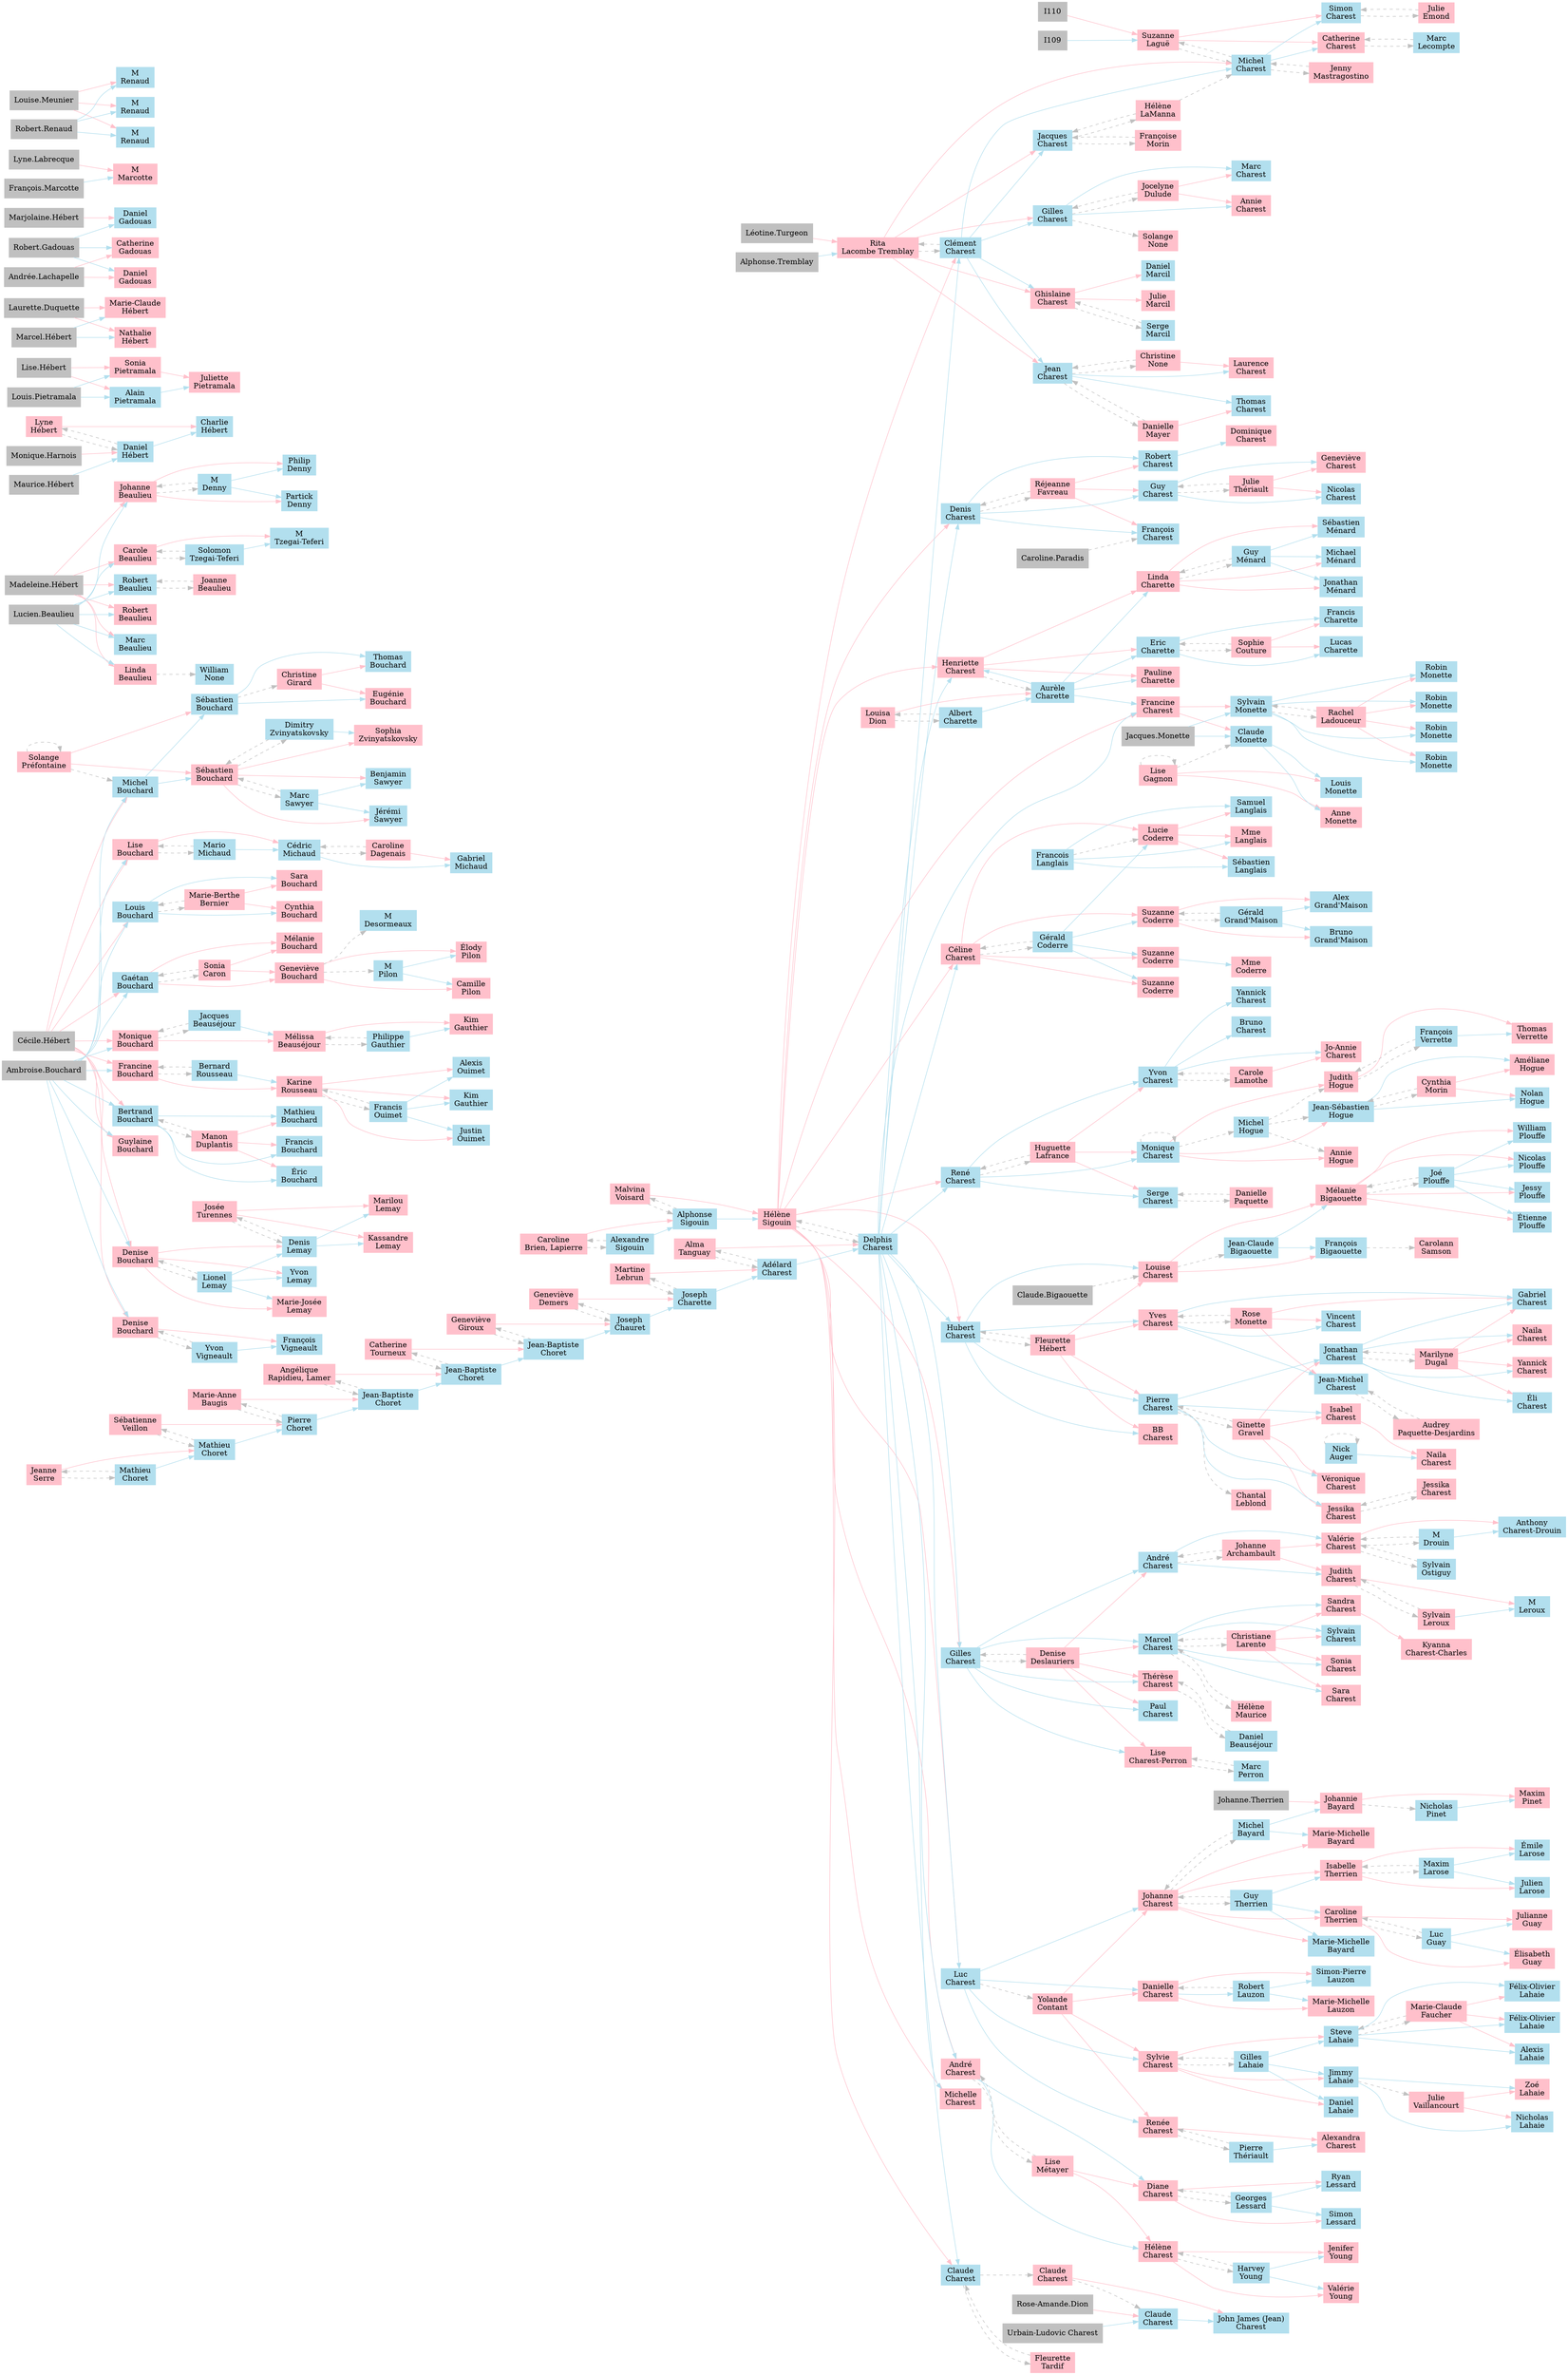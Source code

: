 digraph Genealopy {
	rankdir=LR
	I619 [label="Simon
Charest" color=lightblue2 shape=box style=filled]
	I603 [label="Suzanne
Laguë" color=pink shape=box style=filled]
	I603 -> I619 [color=pink style=solid]
	I610 [label="Michel
Charest" color=lightblue2 shape=box style=filled]
	I610 -> I619 [color=lightblue2 style=solid]
	JE [label="Julie
Emond" color=pink shape=box style=filled]
	JE -> I619 [color=grey style=dashed]
	JE [label="Julie
Emond" color=pink shape=box style=filled]
	I619 [label="Simon
Charest" color=lightblue2 shape=box style=filled]
	I619 -> JE [color=grey style=dashed]
	I620 [label="Catherine
Charest" color=pink shape=box style=filled]
	I603 [label="Suzanne
Laguë" color=pink shape=box style=filled]
	I603 -> I620 [color=pink style=solid]
	I610 [label="Michel
Charest" color=lightblue2 shape=box style=filled]
	I610 -> I620 [color=lightblue2 style=solid]
	ML [label="Marc
Lecompte" color=lightblue2 shape=box style=filled]
	ML -> I620 [color=grey style=dashed]
	ML [label="Marc
Lecompte" color=lightblue2 shape=box style=filled]
	I620 [label="Catherine
Charest" color=pink shape=box style=filled]
	I620 -> ML [color=grey style=dashed]
	"Anthony.Charest" [label="Anthony
Charest-Drouin" color=lightblue2 shape=box style=filled]
	"Valérie.Charest" [label="Valérie
Charest" color=pink shape=box style=filled]
	"Valérie.Charest" -> "Anthony.Charest" [color=pink style=solid]
	"M.Drouin" [label="M
Drouin" color=lightblue2 shape=box style=filled]
	"M.Drouin" -> "Anthony.Charest" [color=lightblue2 style=solid]
	"Kyanna.Charest" [label="Kyanna
Charest-Charles" color=pink shape=box style=filled]
	"Sandra.Charest" [label="Sandra
Charest" color=pink shape=box style=filled]
	"Sandra.Charest" -> "Kyanna.Charest" [color=pink style=solid]
	"William.Plouffe" [label="William
Plouffe" color=lightblue2 shape=box style=filled]
	"Mélanie.Bigaouette" [label="Mélanie
Bigaouette" color=pink shape=box style=filled]
	"Mélanie.Bigaouette" -> "William.Plouffe" [color=pink style=solid]
	"Joé.Plouffe" [label="Joé
Plouffe" color=lightblue2 shape=box style=filled]
	"Joé.Plouffe" -> "William.Plouffe" [color=lightblue2 style=solid]
	"Nicolas.Plouffe" [label="Nicolas
Plouffe" color=lightblue2 shape=box style=filled]
	"Mélanie.Bigaouette" [label="Mélanie
Bigaouette" color=pink shape=box style=filled]
	"Mélanie.Bigaouette" -> "Nicolas.Plouffe" [color=pink style=solid]
	"Joé.Plouffe" [label="Joé
Plouffe" color=lightblue2 shape=box style=filled]
	"Joé.Plouffe" -> "Nicolas.Plouffe" [color=lightblue2 style=solid]
	"Jessy.Plouffe" [label="Jessy
Plouffe" color=lightblue2 shape=box style=filled]
	"Mélanie.Bigaouette" [label="Mélanie
Bigaouette" color=pink shape=box style=filled]
	"Mélanie.Bigaouette" -> "Jessy.Plouffe" [color=pink style=solid]
	"Joé.Plouffe" [label="Joé
Plouffe" color=lightblue2 shape=box style=filled]
	"Joé.Plouffe" -> "Jessy.Plouffe" [color=lightblue2 style=solid]
	"Étienne.Plouffe" [label="Étienne
Plouffe" color=lightblue2 shape=box style=filled]
	"Mélanie.Bigaouette" [label="Mélanie
Bigaouette" color=pink shape=box style=filled]
	"Mélanie.Bigaouette" -> "Étienne.Plouffe" [color=pink style=solid]
	"Joé.Plouffe" [label="Joé
Plouffe" color=lightblue2 shape=box style=filled]
	"Joé.Plouffe" -> "Étienne.Plouffe" [color=lightblue2 style=solid]
	"Gabriel.Charest" [label="Gabriel
Charest" color=lightblue2 shape=box style=filled]
	"Marilyne.Dugal" [label="Marilyne
Dugal" color=pink shape=box style=filled]
	"Marilyne.Dugal" -> "Gabriel.Charest" [color=pink style=solid]
	"Jonathan.Charest" [label="Jonathan
Charest" color=lightblue2 shape=box style=filled]
	"Jonathan.Charest" -> "Gabriel.Charest" [color=lightblue2 style=solid]
	"Naila.Charest" [label="Naila
Charest" color=pink shape=box style=filled]
	"Marilyne.Dugal" [label="Marilyne
Dugal" color=pink shape=box style=filled]
	"Marilyne.Dugal" -> "Naila.Charest" [color=pink style=solid]
	"Jonathan.Charest" [label="Jonathan
Charest" color=lightblue2 shape=box style=filled]
	"Jonathan.Charest" -> "Naila.Charest" [color=lightblue2 style=solid]
	"Yannick2.Charest" [label="Yannick
Charest" color=pink shape=box style=filled]
	"Marilyne.Dugal" [label="Marilyne
Dugal" color=pink shape=box style=filled]
	"Marilyne.Dugal" -> "Yannick2.Charest" [color=pink style=solid]
	"Jonathan.Charest" [label="Jonathan
Charest" color=lightblue2 shape=box style=filled]
	"Jonathan.Charest" -> "Yannick2.Charest" [color=lightblue2 style=solid]
	"Éli.Charest" [label="Éli
Charest" color=lightblue2 shape=box style=filled]
	"Marilyne.Dugal" [label="Marilyne
Dugal" color=pink shape=box style=filled]
	"Marilyne.Dugal" -> "Éli.Charest" [color=pink style=solid]
	"Jonathan.Charest" [label="Jonathan
Charest" color=lightblue2 shape=box style=filled]
	"Jonathan.Charest" -> "Éli.Charest" [color=lightblue2 style=solid]
	"Alyss.Auger" [label="Naila
Charest" color=pink shape=box style=filled]
	"Isabel.Charest" [label="Isabel
Charest" color=pink shape=box style=filled]
	"Isabel.Charest" -> "Alyss.Auger" [color=pink style=solid]
	"Nick.Auger" [label="Nick
Auger" color=lightblue2 shape=box style=filled]
	"Nick.Auger" -> "Alyss.Auger" [color=lightblue2 style=solid]
	"Thomas.Verrette" [label="Thomas
Verrette" color=pink shape=box style=filled]
	"Judith.Hogue" [label="Judith
Hogue" color=pink shape=box style=filled]
	"Judith.Hogue" -> "Thomas.Verrette" [color=pink style=solid]
	"François.Verrette" [label="François
Verrette" color=lightblue2 shape=box style=filled]
	"François.Verrette" -> "Thomas.Verrette" [color=lightblue2 style=solid]
	"Améliane.Hogue" [label="Améliane
Hogue" color=pink shape=box style=filled]
	"Cynthia.Morin" [label="Cynthia
Morin" color=pink shape=box style=filled]
	"Cynthia.Morin" -> "Améliane.Hogue" [color=pink style=solid]
	"Jean-Sébastien.Hogue" [label="Jean-Sébastien
Hogue" color=lightblue2 shape=box style=filled]
	"Jean-Sébastien.Hogue" -> "Améliane.Hogue" [color=lightblue2 style=solid]
	"Nolan.Hogue" [label="Nolan
Hogue" color=lightblue2 shape=box style=filled]
	"Cynthia.Morin" [label="Cynthia
Morin" color=pink shape=box style=filled]
	"Cynthia.Morin" -> "Nolan.Hogue" [color=pink style=solid]
	"Jean-Sébastien.Hogue" [label="Jean-Sébastien
Hogue" color=lightblue2 shape=box style=filled]
	"Jean-Sébastien.Hogue" -> "Nolan.Hogue" [color=lightblue2 style=solid]
	"Maxim.Pinet" [label="Maxim
Pinet" color=pink shape=box style=filled]
	"Johannie.Bayard" [label="Johannie
Bayard" color=pink shape=box style=filled]
	"Johannie.Bayard" -> "Maxim.Pinet" [color=pink style=solid]
	"Nicholas.Pinet" [label="Nicholas
Pinet" color=lightblue2 shape=box style=filled]
	"Nicholas.Pinet" -> "Maxim.Pinet" [color=lightblue2 style=solid]
	"Émile.Larose" [label="Émile
Larose" color=lightblue2 shape=box style=filled]
	"Isabelle.Therrien" [label="Isabelle
Therrien" color=pink shape=box style=filled]
	"Isabelle.Therrien" -> "Émile.Larose" [color=pink style=solid]
	"Maxim.Larose" [label="Maxim
Larose" color=lightblue2 shape=box style=filled]
	"Maxim.Larose" -> "Émile.Larose" [color=lightblue2 style=solid]
	"Julien.Larose" [label="Julien
Larose" color=lightblue2 shape=box style=filled]
	"Isabelle.Therrien" [label="Isabelle
Therrien" color=pink shape=box style=filled]
	"Isabelle.Therrien" -> "Julien.Larose" [color=pink style=solid]
	"Maxim.Larose" [label="Maxim
Larose" color=lightblue2 shape=box style=filled]
	"Maxim.Larose" -> "Julien.Larose" [color=lightblue2 style=solid]
	"Julianne.Guay" [label="Julianne
Guay" color=pink shape=box style=filled]
	"Caroline.Therrien" [label="Caroline
Therrien" color=pink shape=box style=filled]
	"Caroline.Therrien" -> "Julianne.Guay" [color=pink style=solid]
	"Luc.Guay" [label="Luc
Guay" color=lightblue2 shape=box style=filled]
	"Luc.Guay" -> "Julianne.Guay" [color=lightblue2 style=solid]
	"Élisabeth.Guay" [label="Élisabeth
Guay" color=pink shape=box style=filled]
	"Caroline.Therrien" [label="Caroline
Therrien" color=pink shape=box style=filled]
	"Caroline.Therrien" -> "Élisabeth.Guay" [color=pink style=solid]
	"Luc.Guay" [label="Luc
Guay" color=lightblue2 shape=box style=filled]
	"Luc.Guay" -> "Élisabeth.Guay" [color=lightblue2 style=solid]
	"Félix-Olivier.Lahaie" [label="Félix-Olivier
Lahaie" color=lightblue2 shape=box style=filled]
	"Marie-Claude.Faucher" [label="Marie-Claude
Faucher" color=pink shape=box style=filled]
	"Marie-Claude.Faucher" -> "Félix-Olivier.Lahaie" [color=pink style=solid]
	"Steve.Lahaie" [label="Steve
Lahaie" color=lightblue2 shape=box style=filled]
	"Steve.Lahaie" -> "Félix-Olivier.Lahaie" [color=lightblue2 style=solid]
	"Gabrielle.Lahaie" [label="Félix-Olivier
Lahaie" color=lightblue2 shape=box style=filled]
	"Marie-Claude.Faucher" [label="Marie-Claude
Faucher" color=pink shape=box style=filled]
	"Marie-Claude.Faucher" -> "Gabrielle.Lahaie" [color=pink style=solid]
	"Steve.Lahaie" [label="Steve
Lahaie" color=lightblue2 shape=box style=filled]
	"Steve.Lahaie" -> "Gabrielle.Lahaie" [color=lightblue2 style=solid]
	"Alexis.Lahaie" [label="Alexis
Lahaie" color=lightblue2 shape=box style=filled]
	"Marie-Claude.Faucher" [label="Marie-Claude
Faucher" color=pink shape=box style=filled]
	"Marie-Claude.Faucher" -> "Alexis.Lahaie" [color=pink style=solid]
	"Steve.Lahaie" [label="Steve
Lahaie" color=lightblue2 shape=box style=filled]
	"Steve.Lahaie" -> "Alexis.Lahaie" [color=lightblue2 style=solid]
	"Zoé.Lahaie" [label="Zoé
Lahaie" color=pink shape=box style=filled]
	"Julie.Vaillancourt" [label="Julie
Vaillancourt" color=pink shape=box style=filled]
	"Julie.Vaillancourt" -> "Zoé.Lahaie" [color=pink style=solid]
	"Jimmy.Lahaie" [label="Jimmy
Lahaie" color=lightblue2 shape=box style=filled]
	"Jimmy.Lahaie" -> "Zoé.Lahaie" [color=lightblue2 style=solid]
	"Nicholas.Lahaie" [label="Nicholas
Lahaie" color=lightblue2 shape=box style=filled]
	"Julie.Vaillancourt" [label="Julie
Vaillancourt" color=pink shape=box style=filled]
	"Julie.Vaillancourt" -> "Nicholas.Lahaie" [color=pink style=solid]
	"Jimmy.Lahaie" [label="Jimmy
Lahaie" color=lightblue2 shape=box style=filled]
	"Jimmy.Lahaie" -> "Nicholas.Lahaie" [color=lightblue2 style=solid]
	"M.Leroux" [label="M
Leroux" color=lightblue2 shape=box style=filled]
	"Judith.Charest" [label="Judith
Charest" color=pink shape=box style=filled]
	"Judith.Charest" -> "M.Leroux" [color=pink style=solid]
	"Sylvain.Leroux" [label="Sylvain
Leroux" color=pink shape=box style=filled]
	"Sylvain.Leroux" -> "M.Leroux" [color=lightblue2 style=solid]
	"Kassandre.Lemay" [label="Kassandre
Lemay" color=pink shape=box style=filled]
	"Josée.Turennes" [label="Josée
Turennes" color=pink shape=box style=filled]
	"Josée.Turennes" -> "Kassandre.Lemay" [color=pink style=solid]
	"Denis.Lemay" [label="Denis
Lemay" color=lightblue2 shape=box style=filled]
	"Denis.Lemay" -> "Kassandre.Lemay" [color=lightblue2 style=solid]
	"Marilou.Lemay" [label="Marilou
Lemay" color=pink shape=box style=filled]
	"Josée.Turennes" [label="Josée
Turennes" color=pink shape=box style=filled]
	"Josée.Turennes" -> "Marilou.Lemay" [color=pink style=solid]
	"Denis.Lemay" [label="Denis
Lemay" color=lightblue2 shape=box style=filled]
	"Denis.Lemay" -> "Marilou.Lemay" [color=lightblue2 style=solid]
	"Thomas.Bouchard" [label="Thomas
Bouchard" color=lightblue2 shape=box style=filled]
	"Christine.Girard" [label="Christine
Girard" color=pink shape=box style=filled]
	"Christine.Girard" -> "Thomas.Bouchard" [color=pink style=solid]
	"Sébastien.Bouchard" [label="Sébastien
Bouchard" color=lightblue2 shape=box style=filled]
	"Sébastien.Bouchard" -> "Thomas.Bouchard" [color=lightblue2 style=solid]
	"Eugénie.Bouchard" [label="Eugénie
Bouchard" color=pink shape=box style=filled]
	"Christine.Girard" [label="Christine
Girard" color=pink shape=box style=filled]
	"Christine.Girard" -> "Eugénie.Bouchard" [color=pink style=solid]
	"Sébastien.Bouchard" [label="Sébastien
Bouchard" color=lightblue2 shape=box style=filled]
	"Sébastien.Bouchard" -> "Eugénie.Bouchard" [color=lightblue2 style=solid]
	"Sophia.Zvinyatskovsky" [label="Sophia
Zvinyatskovsky" color=pink shape=box style=filled]
	"Marie-Noel.Bouchard" [label="Sébastien
Bouchard" color=pink shape=box style=filled]
	"Marie-Noel.Bouchard" -> "Sophia.Zvinyatskovsky" [color=pink style=solid]
	"Dimitry.Zvinyatskovsky" [label="Dimitry
Zvinyatskovsky" color=lightblue2 shape=box style=filled]
	"Dimitry.Zvinyatskovsky" -> "Sophia.Zvinyatskovsky" [color=lightblue2 style=solid]
	"Benjamin.Sawyer" [label="Benjamin
Sawyer" color=lightblue2 shape=box style=filled]
	"Marie-Noel.Bouchard" [label="Sébastien
Bouchard" color=pink shape=box style=filled]
	"Marie-Noel.Bouchard" -> "Benjamin.Sawyer" [color=pink style=solid]
	"Marc.Sawyer" [label="Marc
Sawyer" color=lightblue2 shape=box style=filled]
	"Marc.Sawyer" -> "Benjamin.Sawyer" [color=lightblue2 style=solid]
	"Jérémi.Sawyer" [label="Jérémi
Sawyer" color=lightblue2 shape=box style=filled]
	"Marie-Noel.Bouchard" [label="Sébastien
Bouchard" color=pink shape=box style=filled]
	"Marie-Noel.Bouchard" -> "Jérémi.Sawyer" [color=pink style=solid]
	"Marc.Sawyer" [label="Marc
Sawyer" color=lightblue2 shape=box style=filled]
	"Marc.Sawyer" -> "Jérémi.Sawyer" [color=lightblue2 style=solid]
	"Élody.Pilon" [label="Élody
Pilon" color=pink shape=box style=filled]
	"Geneviève.Bouchard" [label="Geneviève
Bouchard" color=pink shape=box style=filled]
	"Geneviève.Bouchard" -> "Élody.Pilon" [color=pink style=solid]
	"M.Pilon" [label="M
Pilon" color=lightblue2 shape=box style=filled]
	"M.Pilon" -> "Élody.Pilon" [color=lightblue2 style=solid]
	"Camille.Pilon" [label="Camille
Pilon" color=pink shape=box style=filled]
	"Geneviève.Bouchard" [label="Geneviève
Bouchard" color=pink shape=box style=filled]
	"Geneviève.Bouchard" -> "Camille.Pilon" [color=pink style=solid]
	"M.Pilon" [label="M
Pilon" color=lightblue2 shape=box style=filled]
	"M.Pilon" -> "Camille.Pilon" [color=lightblue2 style=solid]
	"Kim.Gauthier" [label="Kim
Gauthier" color=pink shape=box style=filled]
	"Mélissa.Beauséjour" [label="Mélissa
Beauséjour" color=pink shape=box style=filled]
	"Mélissa.Beauséjour" -> "Kim.Gauthier" [color=pink style=solid]
	"Philippe.Gauthier" [label="Philippe
Gauthier" color=lightblue2 shape=box style=filled]
	"Philippe.Gauthier" -> "Kim.Gauthier" [color=lightblue2 style=solid]
	"Zachary.Ouimet" [label="Kim
Gauthier" color=lightblue2 shape=box style=filled]
	"Karine.Rousseau" [label="Karine
Rousseau" color=pink shape=box style=filled]
	"Karine.Rousseau" -> "Zachary.Ouimet" [color=pink style=solid]
	"Francis.Ouimet" [label="Francis
Ouimet" color=lightblue2 shape=box style=filled]
	"Francis.Ouimet" -> "Zachary.Ouimet" [color=lightblue2 style=solid]
	"Justin.Ouimet" [label="Justin
Ouimet" color=lightblue2 shape=box style=filled]
	"Karine.Rousseau" [label="Karine
Rousseau" color=pink shape=box style=filled]
	"Karine.Rousseau" -> "Justin.Ouimet" [color=pink style=solid]
	"Francis.Ouimet" [label="Francis
Ouimet" color=lightblue2 shape=box style=filled]
	"Francis.Ouimet" -> "Justin.Ouimet" [color=lightblue2 style=solid]
	"Alexis.Ouimet" [label="Alexis
Ouimet" color=lightblue2 shape=box style=filled]
	"Karine.Rousseau" [label="Karine
Rousseau" color=pink shape=box style=filled]
	"Karine.Rousseau" -> "Alexis.Ouimet" [color=pink style=solid]
	"Francis.Ouimet" [label="Francis
Ouimet" color=lightblue2 shape=box style=filled]
	"Francis.Ouimet" -> "Alexis.Ouimet" [color=lightblue2 style=solid]
	"Gabriel.Michaud" [label="Gabriel
Michaud" color=lightblue2 shape=box style=filled]
	"Caroline.Dagenais" [label="Caroline
Dagenais" color=pink shape=box style=filled]
	"Caroline.Dagenais" -> "Gabriel.Michaud" [color=pink style=solid]
	"Cédric.Michaud" [label="Cédric
Michaud" color=lightblue2 shape=box style=filled]
	"Cédric.Michaud" -> "Gabriel.Michaud" [color=lightblue2 style=solid]
	"Marc.Charest" [label="Marc
Charest" color=lightblue2 shape=box style=filled]
	"Jocelyne.Dulude" [label="Jocelyne
Dulude" color=pink shape=box style=filled]
	"Jocelyne.Dulude" -> "Marc.Charest" [color=pink style=solid]
	"Gilles2.Charest" [label="Gilles
Charest" color=lightblue2 shape=box style=filled]
	"Gilles2.Charest" -> "Marc.Charest" [color=lightblue2 style=solid]
	"Annie.Charest" [label="Annie
Charest" color=pink shape=box style=filled]
	"Jocelyne.Dulude" [label="Jocelyne
Dulude" color=pink shape=box style=filled]
	"Jocelyne.Dulude" -> "Annie.Charest" [color=pink style=solid]
	"Gilles2.Charest" [label="Gilles
Charest" color=lightblue2 shape=box style=filled]
	"Gilles2.Charest" -> "Annie.Charest" [color=lightblue2 style=solid]
	"Daniel.Marcil" [label="Daniel
Marcil" color=lightblue2 shape=box style=filled]
	"Ghislaine.Charest" [label="Ghislaine
Charest" color=pink shape=box style=filled]
	"Ghislaine.Charest" -> "Daniel.Marcil" [color=pink style=solid]
	"Julie.Marcil" [label="Julie
Marcil" color=pink shape=box style=filled]
	"Ghislaine.Charest" [label="Ghislaine
Charest" color=pink shape=box style=filled]
	"Ghislaine.Charest" -> "Julie.Marcil" [color=pink style=solid]
	"Laurence.Charest" [label="Laurence
Charest" color=pink shape=box style=filled]
	Christine [label="Christine
None" color=pink shape=box style=filled]
	Christine -> "Laurence.Charest" [color=pink style=solid]
	"Jean.Charest" [label="Jean
Charest" color=lightblue2 shape=box style=filled]
	"Jean.Charest" -> "Laurence.Charest" [color=lightblue2 style=solid]
	"Thomas.Charest" [label="Thomas
Charest" color=lightblue2 shape=box style=filled]
	"Danielle.Mayer" [label="Danielle
Mayer" color=pink shape=box style=filled]
	"Danielle.Mayer" -> "Thomas.Charest" [color=pink style=solid]
	"Jean.Charest" [label="Jean
Charest" color=lightblue2 shape=box style=filled]
	"Jean.Charest" -> "Thomas.Charest" [color=lightblue2 style=solid]
	"Dominique.Charest" [label="Dominique
Charest" color=pink shape=box style=filled]
	"Robert.Charest" [label="Robert
Charest" color=lightblue2 shape=box style=filled]
	"Robert.Charest" -> "Dominique.Charest" [color=lightblue2 style=solid]
	"Yannick.Charest" [label="Yannick
Charest" color=lightblue2 shape=box style=filled]
	"Yvon.Charest" [label="Yvon
Charest" color=lightblue2 shape=box style=filled]
	"Yvon.Charest" -> "Yannick.Charest" [color=lightblue2 style=solid]
	"Bruno.Charest" [label="Bruno
Charest" color=lightblue2 shape=box style=filled]
	"Yvon.Charest" [label="Yvon
Charest" color=lightblue2 shape=box style=filled]
	"Yvon.Charest" -> "Bruno.Charest" [color=lightblue2 style=solid]
	"Jo-Annie.Charest" [label="Jo-Annie
Charest" color=pink shape=box style=filled]
	"Carole.Lamothe" [label="Carole
Lamothe" color=pink shape=box style=filled]
	"Carole.Lamothe" -> "Jo-Annie.Charest" [color=pink style=solid]
	"Yvon.Charest" [label="Yvon
Charest" color=lightblue2 shape=box style=filled]
	"Yvon.Charest" -> "Jo-Annie.Charest" [color=lightblue2 style=solid]
	"Samuel.Langlais" [label="Samuel
Langlais" color=lightblue2 shape=box style=filled]
	"Lucie.Coderre" [label="Lucie
Coderre" color=pink shape=box style=filled]
	"Lucie.Coderre" -> "Samuel.Langlais" [color=pink style=solid]
	"Francois.Langlais" [label="Francois
Langlais" color=lightblue2 shape=box style=filled]
	"Francois.Langlais" -> "Samuel.Langlais" [color=lightblue2 style=solid]
	"Mme.Langlais" [label="Mme
Langlais" color=pink shape=box style=filled]
	"Lucie.Coderre" [label="Lucie
Coderre" color=pink shape=box style=filled]
	"Lucie.Coderre" -> "Mme.Langlais" [color=pink style=solid]
	"Francois.Langlais" [label="Francois
Langlais" color=lightblue2 shape=box style=filled]
	"Francois.Langlais" -> "Mme.Langlais" [color=lightblue2 style=solid]
	"Sébastien.Langlais" [label="Sébastien
Langlais" color=lightblue2 shape=box style=filled]
	"Lucie.Coderre" [label="Lucie
Coderre" color=pink shape=box style=filled]
	"Lucie.Coderre" -> "Sébastien.Langlais" [color=pink style=solid]
	"Francois.Langlais" [label="Francois
Langlais" color=lightblue2 shape=box style=filled]
	"Francois.Langlais" -> "Sébastien.Langlais" [color=lightblue2 style=solid]
	"Geneviève.Charest" [label="Geneviève
Charest" color=pink shape=box style=filled]
	"Julie.Thériault" [label="Julie
Thériault" color=pink shape=box style=filled]
	"Julie.Thériault" -> "Geneviève.Charest" [color=pink style=solid]
	"Guy.Charest" [label="Guy
Charest" color=lightblue2 shape=box style=filled]
	"Guy.Charest" -> "Geneviève.Charest" [color=lightblue2 style=solid]
	"Nicolas.Charest" [label="Nicolas
Charest" color=lightblue2 shape=box style=filled]
	"Julie.Thériault" [label="Julie
Thériault" color=pink shape=box style=filled]
	"Julie.Thériault" -> "Nicolas.Charest" [color=pink style=solid]
	"Guy.Charest" [label="Guy
Charest" color=lightblue2 shape=box style=filled]
	"Guy.Charest" -> "Nicolas.Charest" [color=lightblue2 style=solid]
	"Judith.Charest" [label="Judith
Charest" color=pink shape=box style=filled]
	"Johanne.Archambault" [label="Johanne
Archambault" color=pink shape=box style=filled]
	"Johanne.Archambault" -> "Judith.Charest" [color=pink style=solid]
	"André2.Charest" [label="André
Charest" color=lightblue2 shape=box style=filled]
	"André2.Charest" -> "Judith.Charest" [color=lightblue2 style=solid]
	"Sylvain.Leroux" [label="Sylvain
Leroux" color=pink shape=box style=filled]
	"Sylvain.Leroux" -> "Judith.Charest" [color=grey style=dashed]
	"Sylvain.Leroux" [label="Sylvain
Leroux" color=pink shape=box style=filled]
	"Judith.Charest" [label="Judith
Charest" color=pink shape=box style=filled]
	"Judith.Charest" -> "Sylvain.Leroux" [color=grey style=dashed]
	"Valérie.Charest" [label="Valérie
Charest" color=pink shape=box style=filled]
	"Johanne.Archambault" [label="Johanne
Archambault" color=pink shape=box style=filled]
	"Johanne.Archambault" -> "Valérie.Charest" [color=pink style=solid]
	"André2.Charest" [label="André
Charest" color=lightblue2 shape=box style=filled]
	"André2.Charest" -> "Valérie.Charest" [color=lightblue2 style=solid]
	"M.Drouin" [label="M
Drouin" color=lightblue2 shape=box style=filled]
	"M.Drouin" -> "Valérie.Charest" [color=grey style=dashed]
	"Sylvain.Ostiguy" [label="Sylvain
Ostiguy" color=lightblue2 shape=box style=filled]
	"Sylvain.Ostiguy" -> "Valérie.Charest" [color=grey style=dashed]
	"M.Drouin" [label="M
Drouin" color=lightblue2 shape=box style=filled]
	"Valérie.Charest" [label="Valérie
Charest" color=pink shape=box style=filled]
	"Valérie.Charest" -> "M.Drouin" [color=grey style=dashed]
	"Sylvain.Ostiguy" [label="Sylvain
Ostiguy" color=lightblue2 shape=box style=filled]
	"Valérie.Charest" [label="Valérie
Charest" color=pink shape=box style=filled]
	"Valérie.Charest" -> "Sylvain.Ostiguy" [color=grey style=dashed]
	"Sylvain.Charest" [label="Sylvain
Charest" color=lightblue2 shape=box style=filled]
	"Christiane.Larente" [label="Christiane
Larente" color=pink shape=box style=filled]
	"Christiane.Larente" -> "Sylvain.Charest" [color=pink style=solid]
	"Marcel.Charest" [label="Marcel
Charest" color=lightblue2 shape=box style=filled]
	"Marcel.Charest" -> "Sylvain.Charest" [color=lightblue2 style=solid]
	"Sandra.Charest" [label="Sandra
Charest" color=pink shape=box style=filled]
	"Christiane.Larente" [label="Christiane
Larente" color=pink shape=box style=filled]
	"Christiane.Larente" -> "Sandra.Charest" [color=pink style=solid]
	"Marcel.Charest" [label="Marcel
Charest" color=lightblue2 shape=box style=filled]
	"Marcel.Charest" -> "Sandra.Charest" [color=lightblue2 style=solid]
	"Sonia.Charest" [label="Sonia
Charest" color=pink shape=box style=filled]
	"Christiane.Larente" [label="Christiane
Larente" color=pink shape=box style=filled]
	"Christiane.Larente" -> "Sonia.Charest" [color=pink style=solid]
	"Marcel.Charest" [label="Marcel
Charest" color=lightblue2 shape=box style=filled]
	"Marcel.Charest" -> "Sonia.Charest" [color=lightblue2 style=solid]
	"Sara.Charest" [label="Sara
Charest" color=pink shape=box style=filled]
	"Christiane.Larente" [label="Christiane
Larente" color=pink shape=box style=filled]
	"Christiane.Larente" -> "Sara.Charest" [color=pink style=solid]
	"Marcel.Charest" [label="Marcel
Charest" color=lightblue2 shape=box style=filled]
	"Marcel.Charest" -> "Sara.Charest" [color=lightblue2 style=solid]
	"Mélanie.Bigaouette" [label="Mélanie
Bigaouette" color=pink shape=box style=filled]
	"Louise.Charest" [label="Louise
Charest" color=pink shape=box style=filled]
	"Louise.Charest" -> "Mélanie.Bigaouette" [color=pink style=solid]
	"Jean-Claude.Bigaouette" [label="Jean-Claude
Bigaouette" color=lightblue2 shape=box style=filled]
	"Jean-Claude.Bigaouette" -> "Mélanie.Bigaouette" [color=lightblue2 style=solid]
	"Joé.Plouffe" [label="Joé
Plouffe" color=lightblue2 shape=box style=filled]
	"Joé.Plouffe" -> "Mélanie.Bigaouette" [color=grey style=dashed]
	"Joé.Plouffe" [label="Joé
Plouffe" color=lightblue2 shape=box style=filled]
	"Mélanie.Bigaouette" [label="Mélanie
Bigaouette" color=pink shape=box style=filled]
	"Mélanie.Bigaouette" -> "Joé.Plouffe" [color=grey style=dashed]
	"François.Bigaouette" [label="François
Bigaouette" color=lightblue2 shape=box style=filled]
	"Louise.Charest" [label="Louise
Charest" color=pink shape=box style=filled]
	"Louise.Charest" -> "François.Bigaouette" [color=pink style=solid]
	"Jean-Claude.Bigaouette" [label="Jean-Claude
Bigaouette" color=lightblue2 shape=box style=filled]
	"Jean-Claude.Bigaouette" -> "François.Bigaouette" [color=lightblue2 style=solid]
	"Carolann.Samson" [label="Carolann
Samson" color=pink shape=box style=filled]
	"François.Bigaouette" [label="François
Bigaouette" color=lightblue2 shape=box style=filled]
	"François.Bigaouette" -> "Carolann.Samson" [color=grey style=dashed]
	"Véronik.Charest" [label="Véronique
Charest" color=pink shape=box style=filled]
	"Ginette.Gravel" [label="Ginette
Gravel" color=pink shape=box style=filled]
	"Ginette.Gravel" -> "Véronik.Charest" [color=pink style=solid]
	"Pierre.Charest" [label="Pierre
Charest" color=lightblue2 shape=box style=filled]
	"Pierre.Charest" -> "Véronik.Charest" [color=lightblue2 style=solid]
	"Isabel.Charest" [label="Isabel
Charest" color=pink shape=box style=filled]
	"Ginette.Gravel" [label="Ginette
Gravel" color=pink shape=box style=filled]
	"Ginette.Gravel" -> "Isabel.Charest" [color=pink style=solid]
	"Pierre.Charest" [label="Pierre
Charest" color=lightblue2 shape=box style=filled]
	"Pierre.Charest" -> "Isabel.Charest" [color=lightblue2 style=solid]
	"Nick.Auger" [label="Nick
Auger" color=lightblue2 shape=box style=filled]
	"Nick.Auger" [label="Nick
Auger" color=lightblue2 shape=box style=filled]
	"Nick.Auger" -> "Nick.Auger" [color=grey style=dashed]
	"Jessika.Charest" [label="Jessika
Charest" color=pink shape=box style=filled]
	"Ginette.Gravel" [label="Ginette
Gravel" color=pink shape=box style=filled]
	"Ginette.Gravel" -> "Jessika.Charest" [color=pink style=solid]
	"Pierre.Charest" [label="Pierre
Charest" color=lightblue2 shape=box style=filled]
	"Pierre.Charest" -> "Jessika.Charest" [color=lightblue2 style=solid]
	"Francis.Tobin" [label="Jessika
Charest" color=pink shape=box style=filled]
	"Francis.Tobin" -> "Jessika.Charest" [color=grey style=dashed]
	"Francis.Tobin" [label="Jessika
Charest" color=pink shape=box style=filled]
	"Jessika.Charest" [label="Jessika
Charest" color=pink shape=box style=filled]
	"Jessika.Charest" -> "Francis.Tobin" [color=grey style=dashed]
	"Jonathan.Charest" [label="Jonathan
Charest" color=lightblue2 shape=box style=filled]
	"Ginette.Gravel" [label="Ginette
Gravel" color=pink shape=box style=filled]
	"Ginette.Gravel" -> "Jonathan.Charest" [color=pink style=solid]
	"Pierre.Charest" [label="Pierre
Charest" color=lightblue2 shape=box style=filled]
	"Pierre.Charest" -> "Jonathan.Charest" [color=lightblue2 style=solid]
	"Marilyne.Dugal" [label="Marilyne
Dugal" color=pink shape=box style=filled]
	"Marilyne.Dugal" -> "Jonathan.Charest" [color=grey style=dashed]
	"Marilyne.Dugal" [label="Marilyne
Dugal" color=pink shape=box style=filled]
	"Jonathan.Charest" [label="Jonathan
Charest" color=lightblue2 shape=box style=filled]
	"Jonathan.Charest" -> "Marilyne.Dugal" [color=grey style=dashed]
	"Annie.Hogue" [label="Annie
Hogue" color=pink shape=box style=filled]
	"Monique.Charest" [label="Monique
Charest" color=lightblue2 shape=box style=filled]
	"Monique.Charest" -> "Annie.Hogue" [color=pink style=solid]
	"Michel.Hogue" [label="Michel
Hogue" color=lightblue2 shape=box style=filled]
	"Michel.Hogue" -> "Annie.Hogue" [color=grey style=dashed]
	"Judith.Hogue" [label="Judith
Hogue" color=pink shape=box style=filled]
	"Monique.Charest" [label="Monique
Charest" color=lightblue2 shape=box style=filled]
	"Monique.Charest" -> "Judith.Hogue" [color=pink style=solid]
	"Michel.Hogue" [label="Michel
Hogue" color=lightblue2 shape=box style=filled]
	"Michel.Hogue" -> "Judith.Hogue" [color=grey style=dashed]
	"François.Verrette" [label="François
Verrette" color=lightblue2 shape=box style=filled]
	"François.Verrette" -> "Judith.Hogue" [color=grey style=dashed]
	"François.Verrette" [label="François
Verrette" color=lightblue2 shape=box style=filled]
	"Judith.Hogue" [label="Judith
Hogue" color=pink shape=box style=filled]
	"Judith.Hogue" -> "François.Verrette" [color=grey style=dashed]
	"Jean-Sébastien.Hogue" [label="Jean-Sébastien
Hogue" color=lightblue2 shape=box style=filled]
	"Monique.Charest" [label="Monique
Charest" color=lightblue2 shape=box style=filled]
	"Monique.Charest" -> "Jean-Sébastien.Hogue" [color=pink style=solid]
	"Michel.Hogue" [label="Michel
Hogue" color=lightblue2 shape=box style=filled]
	"Michel.Hogue" -> "Jean-Sébastien.Hogue" [color=grey style=dashed]
	"Cynthia.Morin" [label="Cynthia
Morin" color=pink shape=box style=filled]
	"Cynthia.Morin" -> "Jean-Sébastien.Hogue" [color=grey style=dashed]
	"Cynthia.Morin" [label="Cynthia
Morin" color=pink shape=box style=filled]
	"Jean-Sébastien.Hogue" [label="Jean-Sébastien
Hogue" color=lightblue2 shape=box style=filled]
	"Jean-Sébastien.Hogue" -> "Cynthia.Morin" [color=grey style=dashed]
	"Gabriel.Charest" [label="Gabriel
Charest" color=lightblue2 shape=box style=filled]
	"Rose.Monette" [label="Rose
Monette" color=pink shape=box style=filled]
	"Rose.Monette" -> "Gabriel.Charest" [color=pink style=solid]
	"Yves.Charest" [label="Yves
Charest" color=pink shape=box style=filled]
	"Yves.Charest" -> "Gabriel.Charest" [color=lightblue2 style=solid]
	"Vincent.Charest" [label="Vincent
Charest" color=lightblue2 shape=box style=filled]
	"Rose.Monette" [label="Rose
Monette" color=pink shape=box style=filled]
	"Rose.Monette" -> "Vincent.Charest" [color=pink style=solid]
	"Yves.Charest" [label="Yves
Charest" color=pink shape=box style=filled]
	"Yves.Charest" -> "Vincent.Charest" [color=lightblue2 style=solid]
	"Jean-Michel.Charest" [label="Jean-Michel
Charest" color=lightblue2 shape=box style=filled]
	"Rose.Monette" [label="Rose
Monette" color=pink shape=box style=filled]
	"Rose.Monette" -> "Jean-Michel.Charest" [color=pink style=solid]
	"Yves.Charest" [label="Yves
Charest" color=pink shape=box style=filled]
	"Yves.Charest" -> "Jean-Michel.Charest" [color=lightblue2 style=solid]
	"Audrey.Paquette-Desjardins" [label="Audrey
Paquette-Desjardins" color=pink shape=box style=filled]
	"Audrey.Paquette-Desjardins" -> "Jean-Michel.Charest" [color=grey style=dashed]
	"Audrey.Paquette-Desjardins" [label="Audrey
Paquette-Desjardins" color=pink shape=box style=filled]
	"Jean-Michel.Charest" [label="Jean-Michel
Charest" color=lightblue2 shape=box style=filled]
	"Jean-Michel.Charest" -> "Audrey.Paquette-Desjardins" [color=grey style=dashed]
	"Alex.Grand'Maison" [label="Alex
Grand'Maison" color=lightblue2 shape=box style=filled]
	"Suzanne.Coderre" [label="Suzanne
Coderre" color=pink shape=box style=filled]
	"Suzanne.Coderre" -> "Alex.Grand'Maison" [color=pink style=solid]
	"Gérald.Grand'Maison" [label="Gérald
Grand'Maison" color=lightblue2 shape=box style=filled]
	"Gérald.Grand'Maison" -> "Alex.Grand'Maison" [color=lightblue2 style=solid]
	"Bruno.Grand'Maison" [label="Bruno
Grand'Maison" color=lightblue2 shape=box style=filled]
	"Suzanne.Coderre" [label="Suzanne
Coderre" color=pink shape=box style=filled]
	"Suzanne.Coderre" -> "Bruno.Grand'Maison" [color=pink style=solid]
	"Gérald.Grand'Maison" [label="Gérald
Grand'Maison" color=lightblue2 shape=box style=filled]
	"Gérald.Grand'Maison" -> "Bruno.Grand'Maison" [color=lightblue2 style=solid]
	"Mme.Coderre" [label="Mme
Coderre" color=pink shape=box style=filled]
	"Benoît.Coderre" [label="Suzanne
Coderre" color=pink shape=box style=filled]
	"Benoît.Coderre" -> "Mme.Coderre" [color=lightblue2 style=solid]
	"Johannie.Bayard" [label="Johannie
Bayard" color=pink shape=box style=filled]
	"Johanne.Therrien" [color=grey shape=box style=filled]
	"Johanne.Therrien" -> "Johannie.Bayard" [color=pink style=solid]
	"Michel.Bayard" [label="Michel
Bayard" color=lightblue2 shape=box style=filled]
	"Michel.Bayard" -> "Johannie.Bayard" [color=lightblue2 style=solid]
	"Nicholas.Pinet" [label="Nicholas
Pinet" color=lightblue2 shape=box style=filled]
	"Johannie.Bayard" [label="Johannie
Bayard" color=pink shape=box style=filled]
	"Johannie.Bayard" -> "Nicholas.Pinet" [color=grey style=dashed]
	"Marie-Michelle.Bayard" [label="Marie-Michelle
Bayard" color=pink shape=box style=filled]
	"Johanne.Charest" [label="Johanne
Charest" color=pink shape=box style=filled]
	"Johanne.Charest" -> "Marie-Michelle.Bayard" [color=pink style=solid]
	"Michel.Bayard" [label="Michel
Bayard" color=lightblue2 shape=box style=filled]
	"Michel.Bayard" -> "Marie-Michelle.Bayard" [color=lightblue2 style=solid]
	"Stéphane.Therrien" [label="Marie-Michelle
Bayard" color=lightblue2 shape=box style=filled]
	"Johanne.Charest" [label="Johanne
Charest" color=pink shape=box style=filled]
	"Johanne.Charest" -> "Stéphane.Therrien" [color=pink style=solid]
	"Guy.Therrien" [label="Guy
Therrien" color=lightblue2 shape=box style=filled]
	"Guy.Therrien" -> "Stéphane.Therrien" [color=lightblue2 style=solid]
	"Isabelle.Therrien" [label="Isabelle
Therrien" color=pink shape=box style=filled]
	"Johanne.Charest" [label="Johanne
Charest" color=pink shape=box style=filled]
	"Johanne.Charest" -> "Isabelle.Therrien" [color=pink style=solid]
	"Guy.Therrien" [label="Guy
Therrien" color=lightblue2 shape=box style=filled]
	"Guy.Therrien" -> "Isabelle.Therrien" [color=lightblue2 style=solid]
	"Maxim.Larose" [label="Maxim
Larose" color=lightblue2 shape=box style=filled]
	"Maxim.Larose" -> "Isabelle.Therrien" [color=grey style=dashed]
	"Maxim.Larose" [label="Maxim
Larose" color=lightblue2 shape=box style=filled]
	"Isabelle.Therrien" [label="Isabelle
Therrien" color=pink shape=box style=filled]
	"Isabelle.Therrien" -> "Maxim.Larose" [color=grey style=dashed]
	"Caroline.Therrien" [label="Caroline
Therrien" color=pink shape=box style=filled]
	"Johanne.Charest" [label="Johanne
Charest" color=pink shape=box style=filled]
	"Johanne.Charest" -> "Caroline.Therrien" [color=pink style=solid]
	"Guy.Therrien" [label="Guy
Therrien" color=lightblue2 shape=box style=filled]
	"Guy.Therrien" -> "Caroline.Therrien" [color=lightblue2 style=solid]
	"Luc.Guay" [label="Luc
Guay" color=lightblue2 shape=box style=filled]
	"Luc.Guay" -> "Caroline.Therrien" [color=grey style=dashed]
	"Luc.Guay" [label="Luc
Guay" color=lightblue2 shape=box style=filled]
	"Caroline.Therrien" [label="Caroline
Therrien" color=pink shape=box style=filled]
	"Caroline.Therrien" -> "Luc.Guay" [color=grey style=dashed]
	"Simon-Pierre.Lauzon" [label="Simon-Pierre
Lauzon" color=lightblue2 shape=box style=filled]
	"Danielle.Charest" [label="Danielle
Charest" color=pink shape=box style=filled]
	"Danielle.Charest" -> "Simon-Pierre.Lauzon" [color=pink style=solid]
	"Robert.Lauzon" [label="Robert
Lauzon" color=lightblue2 shape=box style=filled]
	"Robert.Lauzon" -> "Simon-Pierre.Lauzon" [color=lightblue2 style=solid]
	"Marie-Michelle.Lauzon" [label="Marie-Michelle
Lauzon" color=pink shape=box style=filled]
	"Danielle.Charest" [label="Danielle
Charest" color=pink shape=box style=filled]
	"Danielle.Charest" -> "Marie-Michelle.Lauzon" [color=pink style=solid]
	"Robert.Lauzon" [label="Robert
Lauzon" color=lightblue2 shape=box style=filled]
	"Robert.Lauzon" -> "Marie-Michelle.Lauzon" [color=lightblue2 style=solid]
	"Steve.Lahaie" [label="Steve
Lahaie" color=lightblue2 shape=box style=filled]
	"Sylvie.Charest" [label="Sylvie
Charest" color=pink shape=box style=filled]
	"Sylvie.Charest" -> "Steve.Lahaie" [color=pink style=solid]
	"Gilles.Lahaie" [label="Gilles
Lahaie" color=lightblue2 shape=box style=filled]
	"Gilles.Lahaie" -> "Steve.Lahaie" [color=lightblue2 style=solid]
	"Marie-Claude.Faucher" [label="Marie-Claude
Faucher" color=pink shape=box style=filled]
	"Marie-Claude.Faucher" -> "Steve.Lahaie" [color=grey style=dashed]
	"Marie-Claude.Faucher" [label="Marie-Claude
Faucher" color=pink shape=box style=filled]
	"Steve.Lahaie" [label="Steve
Lahaie" color=lightblue2 shape=box style=filled]
	"Steve.Lahaie" -> "Marie-Claude.Faucher" [color=grey style=dashed]
	"Jimmy.Lahaie" [label="Jimmy
Lahaie" color=lightblue2 shape=box style=filled]
	"Sylvie.Charest" [label="Sylvie
Charest" color=pink shape=box style=filled]
	"Sylvie.Charest" -> "Jimmy.Lahaie" [color=pink style=solid]
	"Gilles.Lahaie" [label="Gilles
Lahaie" color=lightblue2 shape=box style=filled]
	"Gilles.Lahaie" -> "Jimmy.Lahaie" [color=lightblue2 style=solid]
	"Julie.Vaillancourt" [label="Julie
Vaillancourt" color=pink shape=box style=filled]
	"Jimmy.Lahaie" [label="Jimmy
Lahaie" color=lightblue2 shape=box style=filled]
	"Jimmy.Lahaie" -> "Julie.Vaillancourt" [color=grey style=dashed]
	"Daniel.Lahaie" [label="Daniel
Lahaie" color=lightblue2 shape=box style=filled]
	"Sylvie.Charest" [label="Sylvie
Charest" color=pink shape=box style=filled]
	"Sylvie.Charest" -> "Daniel.Lahaie" [color=pink style=solid]
	"Gilles.Lahaie" [label="Gilles
Lahaie" color=lightblue2 shape=box style=filled]
	"Gilles.Lahaie" -> "Daniel.Lahaie" [color=lightblue2 style=solid]
	"Alexandra.Charest" [label="Alexandra
Charest" color=pink shape=box style=filled]
	"Renée.Charest" [label="Renée
Charest" color=pink shape=box style=filled]
	"Renée.Charest" -> "Alexandra.Charest" [color=pink style=solid]
	"Pierre.Thériault" [label="Pierre
Thériault" color=lightblue2 shape=box style=filled]
	"Pierre.Thériault" -> "Alexandra.Charest" [color=lightblue2 style=solid]
	"Ryan.Lessard" [label="Ryan
Lessard" color=lightblue2 shape=box style=filled]
	"Diane.Charest" [label="Diane
Charest" color=pink shape=box style=filled]
	"Diane.Charest" -> "Ryan.Lessard" [color=pink style=solid]
	"Georges.Lessard" [label="Georges
Lessard" color=lightblue2 shape=box style=filled]
	"Georges.Lessard" -> "Ryan.Lessard" [color=lightblue2 style=solid]
	"Simon.Lessard" [label="Simon
Lessard" color=lightblue2 shape=box style=filled]
	"Diane.Charest" [label="Diane
Charest" color=pink shape=box style=filled]
	"Diane.Charest" -> "Simon.Lessard" [color=pink style=solid]
	"Georges.Lessard" [label="Georges
Lessard" color=lightblue2 shape=box style=filled]
	"Georges.Lessard" -> "Simon.Lessard" [color=lightblue2 style=solid]
	"Jenifer.Young" [label="Jenifer
Young" color=pink shape=box style=filled]
	"Hélène.Charest" [label="Hélène
Charest" color=pink shape=box style=filled]
	"Hélène.Charest" -> "Jenifer.Young" [color=pink style=solid]
	"Harvey.Young" [label="Harvey
Young" color=lightblue2 shape=box style=filled]
	"Harvey.Young" -> "Jenifer.Young" [color=lightblue2 style=solid]
	"Valérie.Young" [label="Valérie
Young" color=pink shape=box style=filled]
	"Hélène.Charest" [label="Hélène
Charest" color=pink shape=box style=filled]
	"Hélène.Charest" -> "Valérie.Young" [color=pink style=solid]
	"Harvey.Young" [label="Harvey
Young" color=lightblue2 shape=box style=filled]
	"Harvey.Young" -> "Valérie.Young" [color=lightblue2 style=solid]
	"Sébastien.Ménard" [label="Sébastien
Ménard" color=lightblue2 shape=box style=filled]
	"Linda.Charette" [label="Linda
Charette" color=pink shape=box style=filled]
	"Linda.Charette" -> "Sébastien.Ménard" [color=pink style=solid]
	"Guy.Ménard" [label="Guy
Ménard" color=lightblue2 shape=box style=filled]
	"Guy.Ménard" -> "Sébastien.Ménard" [color=lightblue2 style=solid]
	"Michael.Ménard" [label="Michael
Ménard" color=lightblue2 shape=box style=filled]
	"Linda.Charette" [label="Linda
Charette" color=pink shape=box style=filled]
	"Linda.Charette" -> "Michael.Ménard" [color=pink style=solid]
	"Guy.Ménard" [label="Guy
Ménard" color=lightblue2 shape=box style=filled]
	"Guy.Ménard" -> "Michael.Ménard" [color=lightblue2 style=solid]
	"Jonathan.Ménard" [label="Jonathan
Ménard" color=lightblue2 shape=box style=filled]
	"Linda.Charette" [label="Linda
Charette" color=pink shape=box style=filled]
	"Linda.Charette" -> "Jonathan.Ménard" [color=pink style=solid]
	"Guy.Ménard" [label="Guy
Ménard" color=lightblue2 shape=box style=filled]
	"Guy.Ménard" -> "Jonathan.Ménard" [color=lightblue2 style=solid]
	"Francis.Charette" [label="Francis
Charette" color=lightblue2 shape=box style=filled]
	"Sophie.Couture" [label="Sophie
Couture" color=pink shape=box style=filled]
	"Sophie.Couture" -> "Francis.Charette" [color=pink style=solid]
	"Eric.Charette" [label="Eric
Charette" color=lightblue2 shape=box style=filled]
	"Eric.Charette" -> "Francis.Charette" [color=lightblue2 style=solid]
	"Lucas.Charette" [label="Lucas
Charette" color=lightblue2 shape=box style=filled]
	"Sophie.Couture" [label="Sophie
Couture" color=pink shape=box style=filled]
	"Sophie.Couture" -> "Lucas.Charette" [color=pink style=solid]
	"Eric.Charette" [label="Eric
Charette" color=lightblue2 shape=box style=filled]
	"Eric.Charette" -> "Lucas.Charette" [color=lightblue2 style=solid]
	"Robin.Monette" [label="Robin
Monette" color=lightblue2 shape=box style=filled]
	"Rachel.Ladouceur" [label="Rachel
Ladouceur" color=pink shape=box style=filled]
	"Rachel.Ladouceur" -> "Robin.Monette" [color=pink style=solid]
	"Sylvain.Monette" [label="Sylvain
Monette" color=lightblue2 shape=box style=filled]
	"Sylvain.Monette" -> "Robin.Monette" [color=lightblue2 style=solid]
	"Nicholas.Monette" [label="Robin
Monette" color=lightblue2 shape=box style=filled]
	"Rachel.Ladouceur" [label="Rachel
Ladouceur" color=pink shape=box style=filled]
	"Rachel.Ladouceur" -> "Nicholas.Monette" [color=pink style=solid]
	"Sylvain.Monette" [label="Sylvain
Monette" color=lightblue2 shape=box style=filled]
	"Sylvain.Monette" -> "Nicholas.Monette" [color=lightblue2 style=solid]
	"Hugo.Monette" [label="Robin
Monette" color=lightblue2 shape=box style=filled]
	"Rachel.Ladouceur" [label="Rachel
Ladouceur" color=pink shape=box style=filled]
	"Rachel.Ladouceur" -> "Hugo.Monette" [color=pink style=solid]
	"Sylvain.Monette" [label="Sylvain
Monette" color=lightblue2 shape=box style=filled]
	"Sylvain.Monette" -> "Hugo.Monette" [color=lightblue2 style=solid]
	"Philippe.Monette" [label="Robin
Monette" color=lightblue2 shape=box style=filled]
	"Rachel.Ladouceur" [label="Rachel
Ladouceur" color=pink shape=box style=filled]
	"Rachel.Ladouceur" -> "Philippe.Monette" [color=pink style=solid]
	"Sylvain.Monette" [label="Sylvain
Monette" color=lightblue2 shape=box style=filled]
	"Sylvain.Monette" -> "Philippe.Monette" [color=lightblue2 style=solid]
	"Louis.Monette" [label="Louis
Monette" color=lightblue2 shape=box style=filled]
	"Lise.Gagnon" [label="Lise
Gagnon" color=pink shape=box style=filled]
	"Lise.Gagnon" -> "Louis.Monette" [color=pink style=solid]
	"Claude.Monette" [label="Claude
Monette" color=lightblue2 shape=box style=filled]
	"Claude.Monette" -> "Louis.Monette" [color=lightblue2 style=solid]
	"Anne.Monette" [label="Anne
Monette" color=pink shape=box style=filled]
	"Lise.Gagnon" [label="Lise
Gagnon" color=pink shape=box style=filled]
	"Lise.Gagnon" -> "Anne.Monette" [color=pink style=solid]
	"Claude.Monette" [label="Claude
Monette" color=lightblue2 shape=box style=filled]
	"Claude.Monette" -> "Anne.Monette" [color=lightblue2 style=solid]
	"Yvon.Lemay" [label="Yvon
Lemay" color=lightblue2 shape=box style=filled]
	"Denise.Bouchard" [label="Denise
Bouchard" color=pink shape=box style=filled]
	"Denise.Bouchard" -> "Yvon.Lemay" [color=pink style=solid]
	"Lionel.Lemay" [label="Lionel
Lemay" color=lightblue2 shape=box style=filled]
	"Lionel.Lemay" -> "Yvon.Lemay" [color=lightblue2 style=solid]
	"Denis.Lemay" [label="Denis
Lemay" color=lightblue2 shape=box style=filled]
	"Denise.Bouchard" [label="Denise
Bouchard" color=pink shape=box style=filled]
	"Denise.Bouchard" -> "Denis.Lemay" [color=pink style=solid]
	"Lionel.Lemay" [label="Lionel
Lemay" color=lightblue2 shape=box style=filled]
	"Lionel.Lemay" -> "Denis.Lemay" [color=lightblue2 style=solid]
	"Josée.Turennes" [label="Josée
Turennes" color=pink shape=box style=filled]
	"Josée.Turennes" -> "Denis.Lemay" [color=grey style=dashed]
	"Josée.Turennes" [label="Josée
Turennes" color=pink shape=box style=filled]
	"Denis.Lemay" [label="Denis
Lemay" color=lightblue2 shape=box style=filled]
	"Denis.Lemay" -> "Josée.Turennes" [color=grey style=dashed]
	"Marie-Josée.Lemay" [label="Marie-Josée
Lemay" color=pink shape=box style=filled]
	"Denise.Bouchard" [label="Denise
Bouchard" color=pink shape=box style=filled]
	"Denise.Bouchard" -> "Marie-Josée.Lemay" [color=pink style=solid]
	"Lionel.Lemay" [label="Lionel
Lemay" color=lightblue2 shape=box style=filled]
	"Lionel.Lemay" -> "Marie-Josée.Lemay" [color=lightblue2 style=solid]
	"François.Vigneault" [label="François
Vigneault" color=lightblue2 shape=box style=filled]
	"Micheline.Bouchard" [label="Denise
Bouchard" color=pink shape=box style=filled]
	"Micheline.Bouchard" -> "François.Vigneault" [color=pink style=solid]
	"Yvon.Vigneault" [label="Yvon
Vigneault" color=lightblue2 shape=box style=filled]
	"Yvon.Vigneault" -> "François.Vigneault" [color=lightblue2 style=solid]
	"Sébastien.Bouchard" [label="Sébastien
Bouchard" color=lightblue2 shape=box style=filled]
	"Solange.Préfontaine" [label="Solange
Préfontaine" color=pink shape=box style=filled]
	"Solange.Préfontaine" -> "Sébastien.Bouchard" [color=pink style=solid]
	"Michel.Bouchard" [label="Michel
Bouchard" color=lightblue2 shape=box style=filled]
	"Michel.Bouchard" -> "Sébastien.Bouchard" [color=lightblue2 style=solid]
	"Christine.Girard" [label="Christine
Girard" color=pink shape=box style=filled]
	"Sébastien.Bouchard" [label="Sébastien
Bouchard" color=lightblue2 shape=box style=filled]
	"Sébastien.Bouchard" -> "Christine.Girard" [color=grey style=dashed]
	"Marie-Noel.Bouchard" [label="Sébastien
Bouchard" color=pink shape=box style=filled]
	"Solange.Préfontaine" [label="Solange
Préfontaine" color=pink shape=box style=filled]
	"Solange.Préfontaine" -> "Marie-Noel.Bouchard" [color=pink style=solid]
	"Michel.Bouchard" [label="Michel
Bouchard" color=lightblue2 shape=box style=filled]
	"Michel.Bouchard" -> "Marie-Noel.Bouchard" [color=lightblue2 style=solid]
	"Dimitry.Zvinyatskovsky" [label="Dimitry
Zvinyatskovsky" color=lightblue2 shape=box style=filled]
	"Dimitry.Zvinyatskovsky" -> "Marie-Noel.Bouchard" [color=grey style=dashed]
	"Marc.Sawyer" [label="Marc
Sawyer" color=lightblue2 shape=box style=filled]
	"Marc.Sawyer" -> "Marie-Noel.Bouchard" [color=grey style=dashed]
	"Dimitry.Zvinyatskovsky" [label="Dimitry
Zvinyatskovsky" color=lightblue2 shape=box style=filled]
	"Marie-Noel.Bouchard" [label="Sébastien
Bouchard" color=pink shape=box style=filled]
	"Marie-Noel.Bouchard" -> "Dimitry.Zvinyatskovsky" [color=grey style=dashed]
	"Marc.Sawyer" [label="Marc
Sawyer" color=lightblue2 shape=box style=filled]
	"Marie-Noel.Bouchard" [label="Sébastien
Bouchard" color=pink shape=box style=filled]
	"Marie-Noel.Bouchard" -> "Marc.Sawyer" [color=grey style=dashed]
	"Mélanie.Bouchard" [label="Mélanie
Bouchard" color=pink shape=box style=filled]
	"Sonia.Caron" [label="Sonia
Caron" color=pink shape=box style=filled]
	"Sonia.Caron" -> "Mélanie.Bouchard" [color=pink style=solid]
	"Gaétan.Bouchard" [label="Gaétan
Bouchard" color=lightblue2 shape=box style=filled]
	"Gaétan.Bouchard" -> "Mélanie.Bouchard" [color=pink style=solid]
	"Geneviève.Bouchard" [label="Geneviève
Bouchard" color=pink shape=box style=filled]
	"Sonia.Caron" [label="Sonia
Caron" color=pink shape=box style=filled]
	"Sonia.Caron" -> "Geneviève.Bouchard" [color=pink style=solid]
	"Gaétan.Bouchard" [label="Gaétan
Bouchard" color=lightblue2 shape=box style=filled]
	"Gaétan.Bouchard" -> "Geneviève.Bouchard" [color=pink style=solid]
	"M.Pilon" [label="M
Pilon" color=lightblue2 shape=box style=filled]
	"Geneviève.Bouchard" [label="Geneviève
Bouchard" color=pink shape=box style=filled]
	"Geneviève.Bouchard" -> "M.Pilon" [color=grey style=dashed]
	"M.Desormeaux" [label="M
Desormeaux" color=lightblue2 shape=box style=filled]
	"Geneviève.Bouchard" [label="Geneviève
Bouchard" color=pink shape=box style=filled]
	"Geneviève.Bouchard" -> "M.Desormeaux" [color=grey style=dashed]
	"Mélissa.Beauséjour" [label="Mélissa
Beauséjour" color=pink shape=box style=filled]
	"Monique.Bouchard" [label="Monique
Bouchard" color=pink shape=box style=filled]
	"Monique.Bouchard" -> "Mélissa.Beauséjour" [color=pink style=solid]
	"Jacques.Beauséjour" [label="Jacques
Beauséjour" color=lightblue2 shape=box style=filled]
	"Jacques.Beauséjour" -> "Mélissa.Beauséjour" [color=lightblue2 style=solid]
	"Philippe.Gauthier" [label="Philippe
Gauthier" color=lightblue2 shape=box style=filled]
	"Philippe.Gauthier" -> "Mélissa.Beauséjour" [color=grey style=dashed]
	"Philippe.Gauthier" [label="Philippe
Gauthier" color=lightblue2 shape=box style=filled]
	"Mélissa.Beauséjour" [label="Mélissa
Beauséjour" color=pink shape=box style=filled]
	"Mélissa.Beauséjour" -> "Philippe.Gauthier" [color=grey style=dashed]
	"Karine.Rousseau" [label="Karine
Rousseau" color=pink shape=box style=filled]
	"Francine.Bouchard" [label="Francine
Bouchard" color=pink shape=box style=filled]
	"Francine.Bouchard" -> "Karine.Rousseau" [color=pink style=solid]
	"Bernard.Rousseau" [label="Bernard
Rousseau" color=lightblue2 shape=box style=filled]
	"Bernard.Rousseau" -> "Karine.Rousseau" [color=lightblue2 style=solid]
	"Francis.Ouimet" [label="Francis
Ouimet" color=lightblue2 shape=box style=filled]
	"Francis.Ouimet" -> "Karine.Rousseau" [color=grey style=dashed]
	"Francis.Ouimet" [label="Francis
Ouimet" color=lightblue2 shape=box style=filled]
	"Karine.Rousseau" [label="Karine
Rousseau" color=pink shape=box style=filled]
	"Karine.Rousseau" -> "Francis.Ouimet" [color=grey style=dashed]
	"Éric.Bouchard" [label="Éric
Bouchard" color=lightblue2 shape=box style=filled]
	"Manon.Duplantis" [label="Manon
Duplantis" color=pink shape=box style=filled]
	"Manon.Duplantis" -> "Éric.Bouchard" [color=pink style=solid]
	"Bertrand.Bouchard" [label="Bertrand
Bouchard" color=lightblue2 shape=box style=filled]
	"Bertrand.Bouchard" -> "Éric.Bouchard" [color=lightblue2 style=solid]
	"Mathieu.Bouchard" [label="Mathieu
Bouchard" color=lightblue2 shape=box style=filled]
	"Manon.Duplantis" [label="Manon
Duplantis" color=pink shape=box style=filled]
	"Manon.Duplantis" -> "Mathieu.Bouchard" [color=pink style=solid]
	"Bertrand.Bouchard" [label="Bertrand
Bouchard" color=lightblue2 shape=box style=filled]
	"Bertrand.Bouchard" -> "Mathieu.Bouchard" [color=lightblue2 style=solid]
	"Francis.Bouchard" [label="Francis
Bouchard" color=lightblue2 shape=box style=filled]
	"Manon.Duplantis" [label="Manon
Duplantis" color=pink shape=box style=filled]
	"Manon.Duplantis" -> "Francis.Bouchard" [color=pink style=solid]
	"Bertrand.Bouchard" [label="Bertrand
Bouchard" color=lightblue2 shape=box style=filled]
	"Bertrand.Bouchard" -> "Francis.Bouchard" [color=lightblue2 style=solid]
	"Cédric.Michaud" [label="Cédric
Michaud" color=lightblue2 shape=box style=filled]
	"Lise.Bouchard" [label="Lise
Bouchard" color=pink shape=box style=filled]
	"Lise.Bouchard" -> "Cédric.Michaud" [color=pink style=solid]
	"Mario.Michaud" [label="Mario
Michaud" color=lightblue2 shape=box style=filled]
	"Mario.Michaud" -> "Cédric.Michaud" [color=lightblue2 style=solid]
	"Caroline.Dagenais" [label="Caroline
Dagenais" color=pink shape=box style=filled]
	"Caroline.Dagenais" -> "Cédric.Michaud" [color=grey style=dashed]
	"Caroline.Dagenais" [label="Caroline
Dagenais" color=pink shape=box style=filled]
	"Cédric.Michaud" [label="Cédric
Michaud" color=lightblue2 shape=box style=filled]
	"Cédric.Michaud" -> "Caroline.Dagenais" [color=grey style=dashed]
	"Cynthia.Bouchard" [label="Cynthia
Bouchard" color=pink shape=box style=filled]
	"Marie-Berthe.Bernier" [label="Marie-Berthe
Bernier" color=pink shape=box style=filled]
	"Marie-Berthe.Bernier" -> "Cynthia.Bouchard" [color=pink style=solid]
	"Louis.Bouchard" [label="Louis
Bouchard" color=lightblue2 shape=box style=filled]
	"Louis.Bouchard" -> "Cynthia.Bouchard" [color=lightblue2 style=solid]
	"Sara.Bouchard" [label="Sara
Bouchard" color=pink shape=box style=filled]
	"Marie-Berthe.Bernier" [label="Marie-Berthe
Bernier" color=pink shape=box style=filled]
	"Marie-Berthe.Bernier" -> "Sara.Bouchard" [color=pink style=solid]
	"Louis.Bouchard" [label="Louis
Bouchard" color=lightblue2 shape=box style=filled]
	"Louis.Bouchard" -> "Sara.Bouchard" [color=lightblue2 style=solid]
	"Partick.Denny" [label="Partick
Denny" color=lightblue2 shape=box style=filled]
	"Johanne.Beaulieu" [label="Johanne
Beaulieu" color=pink shape=box style=filled]
	"Johanne.Beaulieu" -> "Partick.Denny" [color=pink style=solid]
	"M.Denny" [label="M
Denny" color=lightblue2 shape=box style=filled]
	"M.Denny" -> "Partick.Denny" [color=lightblue2 style=solid]
	"Philip.Denny" [label="Philip
Denny" color=lightblue2 shape=box style=filled]
	"Johanne.Beaulieu" [label="Johanne
Beaulieu" color=pink shape=box style=filled]
	"Johanne.Beaulieu" -> "Philip.Denny" [color=pink style=solid]
	"M.Denny" [label="M
Denny" color=lightblue2 shape=box style=filled]
	"M.Denny" -> "Philip.Denny" [color=lightblue2 style=solid]
	"M.Tzegai-Teferi" [label="M
Tzegai-Teferi" color=lightblue2 shape=box style=filled]
	"Carole.Beaulieu" [label="Carole
Beaulieu" color=pink shape=box style=filled]
	"Carole.Beaulieu" -> "M.Tzegai-Teferi" [color=pink style=solid]
	"Solomon.Tzegai-Teferi" [label="Solomon
Tzegai-Teferi" color=lightblue2 shape=box style=filled]
	"Solomon.Tzegai-Teferi" -> "M.Tzegai-Teferi" [color=lightblue2 style=solid]
	"Charlie.Hébert" [label="Charlie
Hébert" color=lightblue2 shape=box style=filled]
	"Lyne.Hébert" [label="Lyne
Hébert" color=pink shape=box style=filled]
	"Lyne.Hébert" -> "Charlie.Hébert" [color=pink style=solid]
	"Daniel.Hébert" [label="Daniel
Hébert" color=lightblue2 shape=box style=filled]
	"Daniel.Hébert" -> "Charlie.Hébert" [color=lightblue2 style=solid]
	"Juliette.Pietramala" [label="Juliette
Pietramala" color=pink shape=box style=filled]
	"Sonia.Pietramala" [label="Sonia
Pietramala" color=pink shape=box style=filled]
	"Sonia.Pietramala" -> "Juliette.Pietramala" [color=pink style=solid]
	"Alain.Pietramala" [label="Alain
Pietramala" color=lightblue2 shape=box style=filled]
	"Alain.Pietramala" -> "Juliette.Pietramala" [color=lightblue2 style=solid]
	"Jean2.Charest" [label="John James (Jean)
Charest" color=lightblue2 shape=box style=filled]
	"Rita.Léonard" [label="Claude
Charest" color=pink shape=box style=filled]
	"Rita.Léonard" -> "Jean2.Charest" [color=pink style=solid]
	"Claude2.Charest" [label="Claude
Charest" color=lightblue2 shape=box style=filled]
	"Claude2.Charest" -> "Jean2.Charest" [color=lightblue2 style=solid]
	"Robert.Charest" [label="Robert
Charest" color=lightblue2 shape=box style=filled]
	"Réjeanne.Favreau" [label="Réjeanne
Favreau" color=pink shape=box style=filled]
	"Réjeanne.Favreau" -> "Robert.Charest" [color=pink style=solid]
	"Denis.Charest" [label="Denis
Charest" color=lightblue2 shape=box style=filled]
	"Denis.Charest" -> "Robert.Charest" [color=lightblue2 style=solid]
	"Guy.Charest" [label="Guy
Charest" color=lightblue2 shape=box style=filled]
	"Réjeanne.Favreau" [label="Réjeanne
Favreau" color=pink shape=box style=filled]
	"Réjeanne.Favreau" -> "Guy.Charest" [color=pink style=solid]
	"Denis.Charest" [label="Denis
Charest" color=lightblue2 shape=box style=filled]
	"Denis.Charest" -> "Guy.Charest" [color=lightblue2 style=solid]
	"Julie.Thériault" [label="Julie
Thériault" color=pink shape=box style=filled]
	"Julie.Thériault" -> "Guy.Charest" [color=grey style=dashed]
	"Julie.Thériault" [label="Julie
Thériault" color=pink shape=box style=filled]
	"Guy.Charest" [label="Guy
Charest" color=lightblue2 shape=box style=filled]
	"Guy.Charest" -> "Julie.Thériault" [color=grey style=dashed]
	"François.Charest" [label="François
Charest" color=lightblue2 shape=box style=filled]
	"Réjeanne.Favreau" [label="Réjeanne
Favreau" color=pink shape=box style=filled]
	"Réjeanne.Favreau" -> "François.Charest" [color=pink style=solid]
	"Denis.Charest" [label="Denis
Charest" color=lightblue2 shape=box style=filled]
	"Denis.Charest" -> "François.Charest" [color=lightblue2 style=solid]
	"Caroline.Paradis" [color=grey shape=box style=filled]
	"Caroline.Paradis" -> "François.Charest" [color=grey style=dashed]
	"Eric.Charette" [label="Eric
Charette" color=lightblue2 shape=box style=filled]
	"Henriette.Charest" [label="Henriette
Charest" color=pink shape=box style=filled]
	"Henriette.Charest" -> "Eric.Charette" [color=pink style=solid]
	"Aurèle.Charette" [label="Aurèle
Charette" color=lightblue2 shape=box style=filled]
	"Aurèle.Charette" -> "Eric.Charette" [color=lightblue2 style=solid]
	"Sophie.Couture" [label="Sophie
Couture" color=pink shape=box style=filled]
	"Sophie.Couture" -> "Eric.Charette" [color=grey style=dashed]
	"Sophie.Couture" [label="Sophie
Couture" color=pink shape=box style=filled]
	"Eric.Charette" [label="Eric
Charette" color=lightblue2 shape=box style=filled]
	"Eric.Charette" -> "Sophie.Couture" [color=grey style=dashed]
	"Lucie.Coderre" [label="Lucie
Coderre" color=pink shape=box style=filled]
	"Céline.Charest" [label="Céline
Charest" color=pink shape=box style=filled]
	"Céline.Charest" -> "Lucie.Coderre" [color=pink style=solid]
	"Gérald.Coderre" [label="Gérald
Coderre" color=lightblue2 shape=box style=filled]
	"Gérald.Coderre" -> "Lucie.Coderre" [color=lightblue2 style=solid]
	"Francois.Langlais" [label="Francois
Langlais" color=lightblue2 shape=box style=filled]
	"Francois.Langlais" -> "Lucie.Coderre" [color=grey style=dashed]
	"Francois.Langlais" [label="Francois
Langlais" color=lightblue2 shape=box style=filled]
	"Suzanne.Coderre" [label="Suzanne
Coderre" color=pink shape=box style=filled]
	"Céline.Charest" [label="Céline
Charest" color=pink shape=box style=filled]
	"Céline.Charest" -> "Suzanne.Coderre" [color=pink style=solid]
	"Gérald.Coderre" [label="Gérald
Coderre" color=lightblue2 shape=box style=filled]
	"Gérald.Coderre" -> "Suzanne.Coderre" [color=lightblue2 style=solid]
	"Gérald.Grand'Maison" [label="Gérald
Grand'Maison" color=lightblue2 shape=box style=filled]
	"Gérald.Grand'Maison" -> "Suzanne.Coderre" [color=grey style=dashed]
	"Gérald.Grand'Maison" [label="Gérald
Grand'Maison" color=lightblue2 shape=box style=filled]
	"Suzanne.Coderre" [label="Suzanne
Coderre" color=pink shape=box style=filled]
	"Suzanne.Coderre" -> "Gérald.Grand'Maison" [color=grey style=dashed]
	"Nicole.Coderre" [label="Suzanne
Coderre" color=pink shape=box style=filled]
	"Céline.Charest" [label="Céline
Charest" color=pink shape=box style=filled]
	"Céline.Charest" -> "Nicole.Coderre" [color=pink style=solid]
	"Gérald.Coderre" [label="Gérald
Coderre" color=lightblue2 shape=box style=filled]
	"Gérald.Coderre" -> "Nicole.Coderre" [color=lightblue2 style=solid]
	"Benoît.Coderre" [label="Suzanne
Coderre" color=pink shape=box style=filled]
	"Céline.Charest" [label="Céline
Charest" color=pink shape=box style=filled]
	"Céline.Charest" -> "Benoît.Coderre" [color=pink style=solid]
	"Gérald.Coderre" [label="Gérald
Coderre" color=lightblue2 shape=box style=filled]
	"Gérald.Coderre" -> "Benoît.Coderre" [color=lightblue2 style=solid]
	"Monique.Charest" [label="Monique
Charest" color=lightblue2 shape=box style=filled]
	"Huguette.Lafrance" [label="Huguette
Lafrance" color=pink shape=box style=filled]
	"Huguette.Lafrance" -> "Monique.Charest" [color=pink style=solid]
	"René.Charest" [label="René
Charest" color=lightblue2 shape=box style=filled]
	"René.Charest" -> "Monique.Charest" [color=lightblue2 style=solid]
	"Monique.Charest" [label="Monique
Charest" color=lightblue2 shape=box style=filled]
	"Monique.Charest" -> "Monique.Charest" [color=grey style=dashed]
	"Michel.Hogue" [label="Michel
Hogue" color=lightblue2 shape=box style=filled]
	"Monique.Charest" [label="Monique
Charest" color=lightblue2 shape=box style=filled]
	"Monique.Charest" -> "Michel.Hogue" [color=grey style=dashed]
	"Serge.Charest" [label="Serge
Charest" color=lightblue2 shape=box style=filled]
	"Huguette.Lafrance" [label="Huguette
Lafrance" color=pink shape=box style=filled]
	"Huguette.Lafrance" -> "Serge.Charest" [color=pink style=solid]
	"René.Charest" [label="René
Charest" color=lightblue2 shape=box style=filled]
	"René.Charest" -> "Serge.Charest" [color=lightblue2 style=solid]
	"Danielle.Paquette" [label="Danielle
Paquette" color=pink shape=box style=filled]
	"Danielle.Paquette" -> "Serge.Charest" [color=grey style=dashed]
	"Danielle.Paquette" [label="Danielle
Paquette" color=pink shape=box style=filled]
	"Serge.Charest" [label="Serge
Charest" color=lightblue2 shape=box style=filled]
	"Serge.Charest" -> "Danielle.Paquette" [color=grey style=dashed]
	"Yvon.Charest" [label="Yvon
Charest" color=lightblue2 shape=box style=filled]
	"Huguette.Lafrance" [label="Huguette
Lafrance" color=pink shape=box style=filled]
	"Huguette.Lafrance" -> "Yvon.Charest" [color=pink style=solid]
	"René.Charest" [label="René
Charest" color=lightblue2 shape=box style=filled]
	"René.Charest" -> "Yvon.Charest" [color=lightblue2 style=solid]
	"Carole.Lamothe" [label="Carole
Lamothe" color=pink shape=box style=filled]
	"Carole.Lamothe" -> "Yvon.Charest" [color=grey style=dashed]
	"Carole.Lamothe" [label="Carole
Lamothe" color=pink shape=box style=filled]
	"Yvon.Charest" [label="Yvon
Charest" color=lightblue2 shape=box style=filled]
	"Yvon.Charest" -> "Carole.Lamothe" [color=grey style=dashed]
	"Louise.Charest" [label="Louise
Charest" color=pink shape=box style=filled]
	"Fleurette.Hébert" [label="Fleurette
Hébert" color=pink shape=box style=filled]
	"Fleurette.Hébert" -> "Louise.Charest" [color=pink style=solid]
	"Hubert.Charest" [label="Hubert
Charest" color=lightblue2 shape=box style=filled]
	"Hubert.Charest" -> "Louise.Charest" [color=lightblue2 style=solid]
	"Claude.Bigaouette" [color=grey shape=box style=filled]
	"Claude.Bigaouette" -> "Louise.Charest" [color=grey style=dashed]
	"Jean-Claude.Bigaouette" [label="Jean-Claude
Bigaouette" color=lightblue2 shape=box style=filled]
	"Louise.Charest" [label="Louise
Charest" color=pink shape=box style=filled]
	"Louise.Charest" -> "Jean-Claude.Bigaouette" [color=grey style=dashed]
	"Pierre.Charest" [label="Pierre
Charest" color=lightblue2 shape=box style=filled]
	"Fleurette.Hébert" [label="Fleurette
Hébert" color=pink shape=box style=filled]
	"Fleurette.Hébert" -> "Pierre.Charest" [color=pink style=solid]
	"Hubert.Charest" [label="Hubert
Charest" color=lightblue2 shape=box style=filled]
	"Hubert.Charest" -> "Pierre.Charest" [color=lightblue2 style=solid]
	"Ginette.Gravel" [label="Ginette
Gravel" color=pink shape=box style=filled]
	"Ginette.Gravel" -> "Pierre.Charest" [color=grey style=dashed]
	"Ginette.Gravel" [label="Ginette
Gravel" color=pink shape=box style=filled]
	"Pierre.Charest" [label="Pierre
Charest" color=lightblue2 shape=box style=filled]
	"Pierre.Charest" -> "Ginette.Gravel" [color=grey style=dashed]
	"Chantal.Leblond" [label="Chantal
Leblond" color=pink shape=box style=filled]
	"Pierre.Charest" [label="Pierre
Charest" color=lightblue2 shape=box style=filled]
	"Pierre.Charest" -> "Chantal.Leblond" [color=grey style=dashed]
	"Yves.Charest" [label="Yves
Charest" color=pink shape=box style=filled]
	"Fleurette.Hébert" [label="Fleurette
Hébert" color=pink shape=box style=filled]
	"Fleurette.Hébert" -> "Yves.Charest" [color=pink style=solid]
	"Hubert.Charest" [label="Hubert
Charest" color=lightblue2 shape=box style=filled]
	"Hubert.Charest" -> "Yves.Charest" [color=lightblue2 style=solid]
	"Rose.Monette" [label="Rose
Monette" color=pink shape=box style=filled]
	"Rose.Monette" -> "Yves.Charest" [color=grey style=dashed]
	"Rose.Monette" [label="Rose
Monette" color=pink shape=box style=filled]
	"Yves.Charest" [label="Yves
Charest" color=pink shape=box style=filled]
	"Yves.Charest" -> "Rose.Monette" [color=grey style=dashed]
	"BB.Charest" [label="BB
Charest" color=pink shape=box style=filled]
	"Fleurette.Hébert" [label="Fleurette
Hébert" color=pink shape=box style=filled]
	"Fleurette.Hébert" -> "BB.Charest" [color=pink style=solid]
	"Hubert.Charest" [label="Hubert
Charest" color=lightblue2 shape=box style=filled]
	"Hubert.Charest" -> "BB.Charest" [color=lightblue2 style=solid]
	"André2.Charest" [label="André
Charest" color=lightblue2 shape=box style=filled]
	"Denise.Deslauriers" [label="Denise
Deslauriers" color=pink shape=box style=filled]
	"Denise.Deslauriers" -> "André2.Charest" [color=pink style=solid]
	"Gilles.Charest" [label="Gilles
Charest" color=lightblue2 shape=box style=filled]
	"Gilles.Charest" -> "André2.Charest" [color=lightblue2 style=solid]
	"Johanne.Archambault" [label="Johanne
Archambault" color=pink shape=box style=filled]
	"Johanne.Archambault" -> "André2.Charest" [color=grey style=dashed]
	"Johanne.Archambault" [label="Johanne
Archambault" color=pink shape=box style=filled]
	"André2.Charest" [label="André
Charest" color=lightblue2 shape=box style=filled]
	"André2.Charest" -> "Johanne.Archambault" [color=grey style=dashed]
	"Thérèse.Charest" [label="Thérèse
Charest" color=pink shape=box style=filled]
	"Denise.Deslauriers" [label="Denise
Deslauriers" color=pink shape=box style=filled]
	"Denise.Deslauriers" -> "Thérèse.Charest" [color=pink style=solid]
	"Gilles.Charest" [label="Gilles
Charest" color=lightblue2 shape=box style=filled]
	"Gilles.Charest" -> "Thérèse.Charest" [color=lightblue2 style=solid]
	"Daniel.Beauséjour" [label="Daniel
Beauséjour" color=lightblue2 shape=box style=filled]
	"Daniel.Beauséjour" -> "Thérèse.Charest" [color=grey style=dashed]
	"Daniel.Beauséjour" [label="Daniel
Beauséjour" color=lightblue2 shape=box style=filled]
	"Thérèse.Charest" [label="Thérèse
Charest" color=pink shape=box style=filled]
	"Thérèse.Charest" -> "Daniel.Beauséjour" [color=grey style=dashed]
	"Marcel.Charest" [label="Marcel
Charest" color=lightblue2 shape=box style=filled]
	"Denise.Deslauriers" [label="Denise
Deslauriers" color=pink shape=box style=filled]
	"Denise.Deslauriers" -> "Marcel.Charest" [color=pink style=solid]
	"Gilles.Charest" [label="Gilles
Charest" color=lightblue2 shape=box style=filled]
	"Gilles.Charest" -> "Marcel.Charest" [color=lightblue2 style=solid]
	"Hélène.Maurice" [label="Hélène
Maurice" color=pink shape=box style=filled]
	"Hélène.Maurice" -> "Marcel.Charest" [color=grey style=dashed]
	"Christiane.Larente" [label="Christiane
Larente" color=pink shape=box style=filled]
	"Christiane.Larente" -> "Marcel.Charest" [color=grey style=dashed]
	"Hélène.Maurice" [label="Hélène
Maurice" color=pink shape=box style=filled]
	"Marcel.Charest" [label="Marcel
Charest" color=lightblue2 shape=box style=filled]
	"Marcel.Charest" -> "Hélène.Maurice" [color=grey style=dashed]
	"Christiane.Larente" [label="Christiane
Larente" color=pink shape=box style=filled]
	"Marcel.Charest" [label="Marcel
Charest" color=lightblue2 shape=box style=filled]
	"Marcel.Charest" -> "Christiane.Larente" [color=grey style=dashed]
	"Paul.Charest" [label="Paul
Charest" color=lightblue2 shape=box style=filled]
	"Denise.Deslauriers" [label="Denise
Deslauriers" color=pink shape=box style=filled]
	"Denise.Deslauriers" -> "Paul.Charest" [color=pink style=solid]
	"Gilles.Charest" [label="Gilles
Charest" color=lightblue2 shape=box style=filled]
	"Gilles.Charest" -> "Paul.Charest" [color=lightblue2 style=solid]
	"Lise.Charest" [label="Lise
Charest-Perron" color=pink shape=box style=filled]
	"Denise.Deslauriers" [label="Denise
Deslauriers" color=pink shape=box style=filled]
	"Denise.Deslauriers" -> "Lise.Charest" [color=pink style=solid]
	"Gilles.Charest" [label="Gilles
Charest" color=lightblue2 shape=box style=filled]
	"Gilles.Charest" -> "Lise.Charest" [color=lightblue2 style=solid]
	"Marc.Perron" [label="Marc
Perron" color=lightblue2 shape=box style=filled]
	"Marc.Perron" -> "Lise.Charest" [color=grey style=dashed]
	"Marc.Perron" [label="Marc
Perron" color=lightblue2 shape=box style=filled]
	"Lise.Charest" [label="Lise
Charest-Perron" color=pink shape=box style=filled]
	"Lise.Charest" -> "Marc.Perron" [color=grey style=dashed]
	"Johanne.Charest" [label="Johanne
Charest" color=pink shape=box style=filled]
	"Yolande.Contant" [label="Yolande
Contant" color=pink shape=box style=filled]
	"Yolande.Contant" -> "Johanne.Charest" [color=pink style=solid]
	"Luc.Charest" [label="Luc
Charest" color=lightblue2 shape=box style=filled]
	"Luc.Charest" -> "Johanne.Charest" [color=lightblue2 style=solid]
	"Michel.Bayard" [label="Michel
Bayard" color=lightblue2 shape=box style=filled]
	"Michel.Bayard" -> "Johanne.Charest" [color=grey style=dashed]
	"Guy.Therrien" [label="Guy
Therrien" color=lightblue2 shape=box style=filled]
	"Guy.Therrien" -> "Johanne.Charest" [color=grey style=dashed]
	"Michel.Bayard" [label="Michel
Bayard" color=lightblue2 shape=box style=filled]
	"Johanne.Charest" [label="Johanne
Charest" color=pink shape=box style=filled]
	"Johanne.Charest" -> "Michel.Bayard" [color=grey style=dashed]
	"Guy.Therrien" [label="Guy
Therrien" color=lightblue2 shape=box style=filled]
	"Johanne.Charest" [label="Johanne
Charest" color=pink shape=box style=filled]
	"Johanne.Charest" -> "Guy.Therrien" [color=grey style=dashed]
	"Danielle.Charest" [label="Danielle
Charest" color=pink shape=box style=filled]
	"Yolande.Contant" [label="Yolande
Contant" color=pink shape=box style=filled]
	"Yolande.Contant" -> "Danielle.Charest" [color=pink style=solid]
	"Luc.Charest" [label="Luc
Charest" color=lightblue2 shape=box style=filled]
	"Luc.Charest" -> "Danielle.Charest" [color=lightblue2 style=solid]
	"Robert.Lauzon" [label="Robert
Lauzon" color=lightblue2 shape=box style=filled]
	"Robert.Lauzon" -> "Danielle.Charest" [color=grey style=dashed]
	"Robert.Lauzon" [label="Robert
Lauzon" color=lightblue2 shape=box style=filled]
	"Danielle.Charest" [label="Danielle
Charest" color=pink shape=box style=filled]
	"Danielle.Charest" -> "Robert.Lauzon" [color=lightblue2 style=solid]
	"Sylvie.Charest" [label="Sylvie
Charest" color=pink shape=box style=filled]
	"Yolande.Contant" [label="Yolande
Contant" color=pink shape=box style=filled]
	"Yolande.Contant" -> "Sylvie.Charest" [color=pink style=solid]
	"Luc.Charest" [label="Luc
Charest" color=lightblue2 shape=box style=filled]
	"Luc.Charest" -> "Sylvie.Charest" [color=lightblue2 style=solid]
	"Gilles.Lahaie" [label="Gilles
Lahaie" color=lightblue2 shape=box style=filled]
	"Gilles.Lahaie" -> "Sylvie.Charest" [color=grey style=dashed]
	"Gilles.Lahaie" [label="Gilles
Lahaie" color=lightblue2 shape=box style=filled]
	"Sylvie.Charest" [label="Sylvie
Charest" color=pink shape=box style=filled]
	"Sylvie.Charest" -> "Gilles.Lahaie" [color=grey style=dashed]
	"Renée.Charest" [label="Renée
Charest" color=pink shape=box style=filled]
	"Yolande.Contant" [label="Yolande
Contant" color=pink shape=box style=filled]
	"Yolande.Contant" -> "Renée.Charest" [color=pink style=solid]
	"Luc.Charest" [label="Luc
Charest" color=lightblue2 shape=box style=filled]
	"Luc.Charest" -> "Renée.Charest" [color=lightblue2 style=solid]
	"Pierre.Thériault" [label="Pierre
Thériault" color=lightblue2 shape=box style=filled]
	"Pierre.Thériault" -> "Renée.Charest" [color=grey style=dashed]
	"Pierre.Thériault" [label="Pierre
Thériault" color=lightblue2 shape=box style=filled]
	"Renée.Charest" [label="Renée
Charest" color=pink shape=box style=filled]
	"Renée.Charest" -> "Pierre.Thériault" [color=grey style=dashed]
	"Diane.Charest" [label="Diane
Charest" color=pink shape=box style=filled]
	"Lise.Métayer" [label="Lise
Métayer" color=pink shape=box style=filled]
	"Lise.Métayer" -> "Diane.Charest" [color=pink style=solid]
	"André.Charest" [label="André
Charest" color=pink shape=box style=filled]
	"André.Charest" -> "Diane.Charest" [color=lightblue2 style=solid]
	"Georges.Lessard" [label="Georges
Lessard" color=lightblue2 shape=box style=filled]
	"Georges.Lessard" -> "Diane.Charest" [color=grey style=dashed]
	"Georges.Lessard" [label="Georges
Lessard" color=lightblue2 shape=box style=filled]
	"Diane.Charest" [label="Diane
Charest" color=pink shape=box style=filled]
	"Diane.Charest" -> "Georges.Lessard" [color=grey style=dashed]
	"Hélène.Charest" [label="Hélène
Charest" color=pink shape=box style=filled]
	"Lise.Métayer" [label="Lise
Métayer" color=pink shape=box style=filled]
	"Lise.Métayer" -> "Hélène.Charest" [color=pink style=solid]
	"André.Charest" [label="André
Charest" color=pink shape=box style=filled]
	"André.Charest" -> "Hélène.Charest" [color=lightblue2 style=solid]
	"Harvey.Young" [label="Harvey
Young" color=lightblue2 shape=box style=filled]
	"Harvey.Young" -> "Hélène.Charest" [color=grey style=dashed]
	"Harvey.Young" [label="Harvey
Young" color=lightblue2 shape=box style=filled]
	"Hélène.Charest" [label="Hélène
Charest" color=pink shape=box style=filled]
	"Hélène.Charest" -> "Harvey.Young" [color=grey style=dashed]
	"Pauline.Charette" [label="Pauline
Charette" color=pink shape=box style=filled]
	"Henriette.Charest" [label="Henriette
Charest" color=pink shape=box style=filled]
	"Henriette.Charest" -> "Pauline.Charette" [color=pink style=solid]
	"Aurèle.Charette" [label="Aurèle
Charette" color=lightblue2 shape=box style=filled]
	"Aurèle.Charette" -> "Pauline.Charette" [color=lightblue2 style=solid]
	"Linda.Charette" [label="Linda
Charette" color=pink shape=box style=filled]
	"Henriette.Charest" [label="Henriette
Charest" color=pink shape=box style=filled]
	"Henriette.Charest" -> "Linda.Charette" [color=pink style=solid]
	"Aurèle.Charette" [label="Aurèle
Charette" color=lightblue2 shape=box style=filled]
	"Aurèle.Charette" -> "Linda.Charette" [color=lightblue2 style=solid]
	"Guy.Ménard" [label="Guy
Ménard" color=lightblue2 shape=box style=filled]
	"Guy.Ménard" -> "Linda.Charette" [color=grey style=dashed]
	"Guy.Ménard" [label="Guy
Ménard" color=lightblue2 shape=box style=filled]
	"Linda.Charette" [label="Linda
Charette" color=pink shape=box style=filled]
	"Linda.Charette" -> "Guy.Ménard" [color=grey style=dashed]
	"Sylvain.Monette" [label="Sylvain
Monette" color=lightblue2 shape=box style=filled]
	"Francine.Charest" [label="Francine
Charest" color=pink shape=box style=filled]
	"Francine.Charest" -> "Sylvain.Monette" [color=pink style=solid]
	"Jacques.Monette" [color=grey shape=box style=filled]
	"Jacques.Monette" -> "Sylvain.Monette" [color=lightblue2 style=solid]
	"Rachel.Ladouceur" [label="Rachel
Ladouceur" color=pink shape=box style=filled]
	"Rachel.Ladouceur" -> "Sylvain.Monette" [color=grey style=dashed]
	"Rachel.Ladouceur" [label="Rachel
Ladouceur" color=pink shape=box style=filled]
	"Sylvain.Monette" [label="Sylvain
Monette" color=lightblue2 shape=box style=filled]
	"Sylvain.Monette" -> "Rachel.Ladouceur" [color=grey style=dashed]
	"Claude.Monette" [label="Claude
Monette" color=lightblue2 shape=box style=filled]
	"Francine.Charest" [label="Francine
Charest" color=pink shape=box style=filled]
	"Francine.Charest" -> "Claude.Monette" [color=pink style=solid]
	"Jacques.Monette" [color=grey shape=box style=filled]
	"Jacques.Monette" -> "Claude.Monette" [color=lightblue2 style=solid]
	"Lise.Gagnon" [label="Lise
Gagnon" color=pink shape=box style=filled]
	"Lise.Gagnon" -> "Claude.Monette" [color=grey style=dashed]
	"Lise.Gagnon" [label="Lise
Gagnon" color=pink shape=box style=filled]
	"Lise.Gagnon" [label="Lise
Gagnon" color=pink shape=box style=filled]
	"Lise.Gagnon" -> "Lise.Gagnon" [color=grey style=dashed]
	"Denise.Bouchard" [label="Denise
Bouchard" color=pink shape=box style=filled]
	"Cécile.Hébert" [color=grey shape=box style=filled]
	"Cécile.Hébert" -> "Denise.Bouchard" [color=pink style=solid]
	"Ambroise.Bouchard" [color=grey shape=box style=filled]
	"Ambroise.Bouchard" -> "Denise.Bouchard" [color=lightblue2 style=solid]
	"Lionel.Lemay" [label="Lionel
Lemay" color=lightblue2 shape=box style=filled]
	"Lionel.Lemay" -> "Denise.Bouchard" [color=grey style=dashed]
	"Lionel.Lemay" [label="Lionel
Lemay" color=lightblue2 shape=box style=filled]
	"Denise.Bouchard" [label="Denise
Bouchard" color=pink shape=box style=filled]
	"Denise.Bouchard" -> "Lionel.Lemay" [color=grey style=dashed]
	"Micheline.Bouchard" [label="Denise
Bouchard" color=pink shape=box style=filled]
	"Cécile.Hébert" [color=grey shape=box style=filled]
	"Cécile.Hébert" -> "Micheline.Bouchard" [color=pink style=solid]
	"Ambroise.Bouchard" [color=grey shape=box style=filled]
	"Ambroise.Bouchard" -> "Micheline.Bouchard" [color=lightblue2 style=solid]
	"Yvon.Vigneault" [label="Yvon
Vigneault" color=lightblue2 shape=box style=filled]
	"Yvon.Vigneault" -> "Micheline.Bouchard" [color=grey style=dashed]
	"Yvon.Vigneault" [label="Yvon
Vigneault" color=lightblue2 shape=box style=filled]
	"Micheline.Bouchard" [label="Denise
Bouchard" color=pink shape=box style=filled]
	"Micheline.Bouchard" -> "Yvon.Vigneault" [color=grey style=dashed]
	"Michel.Bouchard" [label="Michel
Bouchard" color=lightblue2 shape=box style=filled]
	"Cécile.Hébert" [color=grey shape=box style=filled]
	"Cécile.Hébert" -> "Michel.Bouchard" [color=pink style=solid]
	"Ambroise.Bouchard" [color=grey shape=box style=filled]
	"Ambroise.Bouchard" -> "Michel.Bouchard" [color=lightblue2 style=solid]
	"Solange.Préfontaine" [label="Solange
Préfontaine" color=pink shape=box style=filled]
	"Solange.Préfontaine" -> "Michel.Bouchard" [color=grey style=dashed]
	"Solange.Préfontaine" [label="Solange
Préfontaine" color=pink shape=box style=filled]
	"Solange.Préfontaine" [label="Solange
Préfontaine" color=pink shape=box style=filled]
	"Solange.Préfontaine" -> "Solange.Préfontaine" [color=grey style=dashed]
	"Gaétan.Bouchard" [label="Gaétan
Bouchard" color=lightblue2 shape=box style=filled]
	"Cécile.Hébert" [color=grey shape=box style=filled]
	"Cécile.Hébert" -> "Gaétan.Bouchard" [color=pink style=solid]
	"Ambroise.Bouchard" [color=grey shape=box style=filled]
	"Ambroise.Bouchard" -> "Gaétan.Bouchard" [color=lightblue2 style=solid]
	"Sonia.Caron" [label="Sonia
Caron" color=pink shape=box style=filled]
	"Sonia.Caron" -> "Gaétan.Bouchard" [color=grey style=dashed]
	"Sonia.Caron" [label="Sonia
Caron" color=pink shape=box style=filled]
	"Gaétan.Bouchard" [label="Gaétan
Bouchard" color=lightblue2 shape=box style=filled]
	"Gaétan.Bouchard" -> "Sonia.Caron" [color=grey style=dashed]
	"Monique.Bouchard" [label="Monique
Bouchard" color=pink shape=box style=filled]
	"Cécile.Hébert" [color=grey shape=box style=filled]
	"Cécile.Hébert" -> "Monique.Bouchard" [color=pink style=solid]
	"Ambroise.Bouchard" [color=grey shape=box style=filled]
	"Ambroise.Bouchard" -> "Monique.Bouchard" [color=lightblue2 style=solid]
	"Jacques.Beauséjour" [label="Jacques
Beauséjour" color=lightblue2 shape=box style=filled]
	"Jacques.Beauséjour" -> "Monique.Bouchard" [color=grey style=dashed]
	"Jacques.Beauséjour" [label="Jacques
Beauséjour" color=lightblue2 shape=box style=filled]
	"Monique.Bouchard" [label="Monique
Bouchard" color=pink shape=box style=filled]
	"Monique.Bouchard" -> "Jacques.Beauséjour" [color=grey style=dashed]
	"Francine.Bouchard" [label="Francine
Bouchard" color=pink shape=box style=filled]
	"Cécile.Hébert" [color=grey shape=box style=filled]
	"Cécile.Hébert" -> "Francine.Bouchard" [color=pink style=solid]
	"Ambroise.Bouchard" [color=grey shape=box style=filled]
	"Ambroise.Bouchard" -> "Francine.Bouchard" [color=lightblue2 style=solid]
	"Bernard.Rousseau" [label="Bernard
Rousseau" color=lightblue2 shape=box style=filled]
	"Bernard.Rousseau" -> "Francine.Bouchard" [color=grey style=dashed]
	"Bernard.Rousseau" [label="Bernard
Rousseau" color=lightblue2 shape=box style=filled]
	"Francine.Bouchard" [label="Francine
Bouchard" color=pink shape=box style=filled]
	"Francine.Bouchard" -> "Bernard.Rousseau" [color=grey style=dashed]
	"Bertrand.Bouchard" [label="Bertrand
Bouchard" color=lightblue2 shape=box style=filled]
	"Cécile.Hébert" [color=grey shape=box style=filled]
	"Cécile.Hébert" -> "Bertrand.Bouchard" [color=pink style=solid]
	"Ambroise.Bouchard" [color=grey shape=box style=filled]
	"Ambroise.Bouchard" -> "Bertrand.Bouchard" [color=lightblue2 style=solid]
	"Manon.Duplantis" [label="Manon
Duplantis" color=pink shape=box style=filled]
	"Manon.Duplantis" -> "Bertrand.Bouchard" [color=grey style=dashed]
	"Manon.Duplantis" [label="Manon
Duplantis" color=pink shape=box style=filled]
	"Bertrand.Bouchard" [label="Bertrand
Bouchard" color=lightblue2 shape=box style=filled]
	"Bertrand.Bouchard" -> "Manon.Duplantis" [color=grey style=dashed]
	"Lise.Bouchard" [label="Lise
Bouchard" color=pink shape=box style=filled]
	"Cécile.Hébert" [color=grey shape=box style=filled]
	"Cécile.Hébert" -> "Lise.Bouchard" [color=pink style=solid]
	"Ambroise.Bouchard" [color=grey shape=box style=filled]
	"Ambroise.Bouchard" -> "Lise.Bouchard" [color=lightblue2 style=solid]
	"Mario.Michaud" [label="Mario
Michaud" color=lightblue2 shape=box style=filled]
	"Mario.Michaud" -> "Lise.Bouchard" [color=grey style=dashed]
	"Mario.Michaud" [label="Mario
Michaud" color=lightblue2 shape=box style=filled]
	"Lise.Bouchard" [label="Lise
Bouchard" color=pink shape=box style=filled]
	"Lise.Bouchard" -> "Mario.Michaud" [color=grey style=dashed]
	"Guylaine.Bouchard" [label="Guylaine
Bouchard" color=pink shape=box style=filled]
	"Cécile.Hébert" [color=grey shape=box style=filled]
	"Cécile.Hébert" -> "Guylaine.Bouchard" [color=pink style=solid]
	"Ambroise.Bouchard" [color=grey shape=box style=filled]
	"Ambroise.Bouchard" -> "Guylaine.Bouchard" [color=lightblue2 style=solid]
	"Louis.Bouchard" [label="Louis
Bouchard" color=lightblue2 shape=box style=filled]
	"Cécile.Hébert" [color=grey shape=box style=filled]
	"Cécile.Hébert" -> "Louis.Bouchard" [color=pink style=solid]
	"Ambroise.Bouchard" [color=grey shape=box style=filled]
	"Ambroise.Bouchard" -> "Louis.Bouchard" [color=lightblue2 style=solid]
	"Marie-Berthe.Bernier" [label="Marie-Berthe
Bernier" color=pink shape=box style=filled]
	"Marie-Berthe.Bernier" -> "Louis.Bouchard" [color=grey style=dashed]
	"Marie-Berthe.Bernier" [label="Marie-Berthe
Bernier" color=pink shape=box style=filled]
	"Louis.Bouchard" [label="Louis
Bouchard" color=lightblue2 shape=box style=filled]
	"Louis.Bouchard" -> "Marie-Berthe.Bernier" [color=grey style=dashed]
	"Johanne.Beaulieu" [label="Johanne
Beaulieu" color=pink shape=box style=filled]
	"Madeleine.Hébert" [color=grey shape=box style=filled]
	"Madeleine.Hébert" -> "Johanne.Beaulieu" [color=pink style=solid]
	"Lucien.Beaulieu" [color=grey shape=box style=filled]
	"Lucien.Beaulieu" -> "Johanne.Beaulieu" [color=lightblue2 style=solid]
	"M.Denny" [label="M
Denny" color=lightblue2 shape=box style=filled]
	"M.Denny" -> "Johanne.Beaulieu" [color=grey style=dashed]
	"M.Denny" [label="M
Denny" color=lightblue2 shape=box style=filled]
	"Johanne.Beaulieu" [label="Johanne
Beaulieu" color=pink shape=box style=filled]
	"Johanne.Beaulieu" -> "M.Denny" [color=grey style=dashed]
	"Carole.Beaulieu" [label="Carole
Beaulieu" color=pink shape=box style=filled]
	"Madeleine.Hébert" [color=grey shape=box style=filled]
	"Madeleine.Hébert" -> "Carole.Beaulieu" [color=pink style=solid]
	"Lucien.Beaulieu" [color=grey shape=box style=filled]
	"Lucien.Beaulieu" -> "Carole.Beaulieu" [color=lightblue2 style=solid]
	"Solomon.Tzegai-Teferi" [label="Solomon
Tzegai-Teferi" color=lightblue2 shape=box style=filled]
	"Solomon.Tzegai-Teferi" -> "Carole.Beaulieu" [color=grey style=dashed]
	"Solomon.Tzegai-Teferi" [label="Solomon
Tzegai-Teferi" color=lightblue2 shape=box style=filled]
	"Carole.Beaulieu" [label="Carole
Beaulieu" color=pink shape=box style=filled]
	"Carole.Beaulieu" -> "Solomon.Tzegai-Teferi" [color=grey style=dashed]
	"Robert.Beaulieu" [label="Robert
Beaulieu" color=lightblue2 shape=box style=filled]
	"Madeleine.Hébert" [color=grey shape=box style=filled]
	"Madeleine.Hébert" -> "Robert.Beaulieu" [color=pink style=solid]
	"Lucien.Beaulieu" [color=grey shape=box style=filled]
	"Lucien.Beaulieu" -> "Robert.Beaulieu" [color=lightblue2 style=solid]
	"Joanne.Beaulieu" [label="Joanne
Beaulieu" color=pink shape=box style=filled]
	"Joanne.Beaulieu" -> "Robert.Beaulieu" [color=grey style=dashed]
	"Joanne.Beaulieu" [label="Joanne
Beaulieu" color=pink shape=box style=filled]
	"Robert.Beaulieu" [label="Robert
Beaulieu" color=lightblue2 shape=box style=filled]
	"Robert.Beaulieu" -> "Joanne.Beaulieu" [color=grey style=dashed]
	"Josée.Beaulieu" [label="Robert
Beaulieu" color=pink shape=box style=filled]
	"Madeleine.Hébert" [color=grey shape=box style=filled]
	"Madeleine.Hébert" -> "Josée.Beaulieu" [color=pink style=solid]
	"Lucien.Beaulieu" [color=grey shape=box style=filled]
	"Lucien.Beaulieu" -> "Josée.Beaulieu" [color=lightblue2 style=solid]
	"Marc.Beaulieu" [label="Marc
Beaulieu" color=lightblue2 shape=box style=filled]
	"Madeleine.Hébert" [color=grey shape=box style=filled]
	"Madeleine.Hébert" -> "Marc.Beaulieu" [color=pink style=solid]
	"Lucien.Beaulieu" [color=grey shape=box style=filled]
	"Lucien.Beaulieu" -> "Marc.Beaulieu" [color=lightblue2 style=solid]
	"Linda.Beaulieu" [label="Linda
Beaulieu" color=pink shape=box style=filled]
	"Madeleine.Hébert" [color=grey shape=box style=filled]
	"Madeleine.Hébert" -> "Linda.Beaulieu" [color=pink style=solid]
	"Lucien.Beaulieu" [color=grey shape=box style=filled]
	"Lucien.Beaulieu" -> "Linda.Beaulieu" [color=lightblue2 style=solid]
	William [label="William
None" color=lightblue2 shape=box style=filled]
	"Linda.Beaulieu" [label="Linda
Beaulieu" color=pink shape=box style=filled]
	"Linda.Beaulieu" -> William [color=grey style=dashed]
	"Marie-Claude.Hébert" [label="Marie-Claude
Hébert" color=pink shape=box style=filled]
	"Laurette.Duquette" [color=grey shape=box style=filled]
	"Laurette.Duquette" -> "Marie-Claude.Hébert" [color=pink style=solid]
	"Marcel.Hébert" [color=grey shape=box style=filled]
	"Marcel.Hébert" -> "Marie-Claude.Hébert" [color=lightblue2 style=solid]
	"Nathalie.Hébert" [label="Nathalie
Hébert" color=pink shape=box style=filled]
	"Laurette.Duquette" [color=grey shape=box style=filled]
	"Laurette.Duquette" -> "Nathalie.Hébert" [color=pink style=solid]
	"Marcel.Hébert" [color=grey shape=box style=filled]
	"Marcel.Hébert" -> "Nathalie.Hébert" [color=lightblue2 style=solid]
	"Daniel.Hébert" [label="Daniel
Hébert" color=lightblue2 shape=box style=filled]
	"Monique.Harnois" [color=grey shape=box style=filled]
	"Monique.Harnois" -> "Daniel.Hébert" [color=pink style=solid]
	"Maurice.Hébert" [color=grey shape=box style=filled]
	"Maurice.Hébert" -> "Daniel.Hébert" [color=lightblue2 style=solid]
	"Lyne.Hébert" [label="Lyne
Hébert" color=pink shape=box style=filled]
	"Lyne.Hébert" -> "Daniel.Hébert" [color=grey style=dashed]
	"Lyne.Hébert" [label="Lyne
Hébert" color=pink shape=box style=filled]
	"Daniel.Hébert" [label="Daniel
Hébert" color=lightblue2 shape=box style=filled]
	"Daniel.Hébert" -> "Lyne.Hébert" [color=grey style=dashed]
	"Alain.Pietramala" [label="Alain
Pietramala" color=lightblue2 shape=box style=filled]
	"Lise.Hébert" [color=grey shape=box style=filled]
	"Lise.Hébert" -> "Alain.Pietramala" [color=pink style=solid]
	"Louis.Pietramala" [color=grey shape=box style=filled]
	"Louis.Pietramala" -> "Alain.Pietramala" [color=lightblue2 style=solid]
	"Sonia.Pietramala" [label="Sonia
Pietramala" color=pink shape=box style=filled]
	"Lise.Hébert" [color=grey shape=box style=filled]
	"Lise.Hébert" -> "Sonia.Pietramala" [color=pink style=solid]
	"Louis.Pietramala" [color=grey shape=box style=filled]
	"Louis.Pietramala" -> "Sonia.Pietramala" [color=lightblue2 style=solid]
	"Daniel.Gadouas" [label="Daniel
Gadouas" color=lightblue2 shape=box style=filled]
	"Marjolaine.Hébert" [color=grey shape=box style=filled]
	"Marjolaine.Hébert" -> "Daniel.Gadouas" [color=pink style=solid]
	"Robert.Gadouas" [color=grey shape=box style=filled]
	"Robert.Gadouas" -> "Daniel.Gadouas" [color=lightblue2 style=solid]
	"Nathalie.Gadouas" [label="Daniel
Gadouas" color=pink shape=box style=filled]
	"Andrée.Lachapelle" [color=grey shape=box style=filled]
	"Andrée.Lachapelle" -> "Nathalie.Gadouas" [color=pink style=solid]
	"Robert.Gadouas" [color=grey shape=box style=filled]
	"Robert.Gadouas" -> "Nathalie.Gadouas" [color=lightblue2 style=solid]
	"Catherine.Gadouas" [label="Catherine
Gadouas" color=pink shape=box style=filled]
	"Andrée.Lachapelle" [color=grey shape=box style=filled]
	"Andrée.Lachapelle" -> "Catherine.Gadouas" [color=pink style=solid]
	"Robert.Gadouas" [color=grey shape=box style=filled]
	"Robert.Gadouas" -> "Catherine.Gadouas" [color=lightblue2 style=solid]
	"M.Marcotte" [label="M
Marcotte" color=pink shape=box style=filled]
	"Lyne.Labrecque" [color=grey shape=box style=filled]
	"Lyne.Labrecque" -> "M.Marcotte" [color=pink style=solid]
	"François.Marcotte" [color=grey shape=box style=filled]
	"François.Marcotte" -> "M.Marcotte" [color=lightblue2 style=solid]
	"M.Renaud" [label="M
Renaud" color=lightblue2 shape=box style=filled]
	"Louise.Meunier" [color=grey shape=box style=filled]
	"Louise.Meunier" -> "M.Renaud" [color=pink style=solid]
	"Robert.Renaud" [color=grey shape=box style=filled]
	"Robert.Renaud" -> "M.Renaud" [color=lightblue2 style=solid]
	"M2.Renaud" [label="M
Renaud" color=lightblue2 shape=box style=filled]
	"Louise.Meunier" [color=grey shape=box style=filled]
	"Louise.Meunier" -> "M2.Renaud" [color=pink style=solid]
	"Robert.Renaud" [color=grey shape=box style=filled]
	"Robert.Renaud" -> "M2.Renaud" [color=lightblue2 style=solid]
	"M3.Renaud" [label="M
Renaud" color=lightblue2 shape=box style=filled]
	"Louise.Meunier" [color=grey shape=box style=filled]
	"Louise.Meunier" -> "M3.Renaud" [color=pink style=solid]
	"Robert.Renaud" [color=grey shape=box style=filled]
	"Robert.Renaud" -> "M3.Renaud" [color=lightblue2 style=solid]
	I610 [label="Michel
Charest" color=lightblue2 shape=box style=filled]
	511415 [label="Rita
Lacombe Tremblay" color=pink shape=box style=filled]
	511415 -> I610 [color=pink style=solid]
	511416 [label="Clément
Charest" color=lightblue2 shape=box style=filled]
	511416 -> I610 [color=lightblue2 style=solid]
	I603 [label="Suzanne
Laguë" color=pink shape=box style=filled]
	I603 -> I610 [color=grey style=dashed]
	"Hélène.LaManna" [label="Hélène
LaManna" color=pink shape=box style=filled]
	"Hélène.LaManna" -> I610 [color=grey style=dashed]
	"Jenny.Mastragostino" [label="Jenny
Mastragostino" color=pink shape=box style=filled]
	"Jenny.Mastragostino" -> I610 [color=grey style=dashed]
	I603 [label="Suzanne
Laguë" color=pink shape=box style=filled]
	I110 [color=grey shape=box style=filled]
	I110 -> I603 [color=pink style=solid]
	I109 [color=grey shape=box style=filled]
	I109 -> I603 [color=lightblue2 style=solid]
	I610 [label="Michel
Charest" color=lightblue2 shape=box style=filled]
	I610 -> I603 [color=grey style=dashed]
	"Jenny.Mastragostino" [label="Jenny
Mastragostino" color=pink shape=box style=filled]
	I610 [label="Michel
Charest" color=lightblue2 shape=box style=filled]
	I610 -> "Jenny.Mastragostino" [color=grey style=dashed]
	"Gilles2.Charest" [label="Gilles
Charest" color=lightblue2 shape=box style=filled]
	511415 [label="Rita
Lacombe Tremblay" color=pink shape=box style=filled]
	511415 -> "Gilles2.Charest" [color=pink style=solid]
	511416 [label="Clément
Charest" color=lightblue2 shape=box style=filled]
	511416 -> "Gilles2.Charest" [color=lightblue2 style=solid]
	"Jocelyne.Dulude" [label="Jocelyne
Dulude" color=pink shape=box style=filled]
	"Jocelyne.Dulude" -> "Gilles2.Charest" [color=grey style=dashed]
	"Jocelyne.Dulude" [label="Jocelyne
Dulude" color=pink shape=box style=filled]
	"Gilles2.Charest" [label="Gilles
Charest" color=lightblue2 shape=box style=filled]
	"Gilles2.Charest" -> "Jocelyne.Dulude" [color=grey style=dashed]
	Solange [label="Solange
None" color=pink shape=box style=filled]
	"Gilles2.Charest" [label="Gilles
Charest" color=lightblue2 shape=box style=filled]
	"Gilles2.Charest" -> Solange [color=grey style=dashed]
	"Ghislaine.Charest" [label="Ghislaine
Charest" color=pink shape=box style=filled]
	511415 [label="Rita
Lacombe Tremblay" color=pink shape=box style=filled]
	511415 -> "Ghislaine.Charest" [color=pink style=solid]
	511416 [label="Clément
Charest" color=lightblue2 shape=box style=filled]
	511416 -> "Ghislaine.Charest" [color=lightblue2 style=solid]
	"Serge.Marcil" [label="Serge
Marcil" color=lightblue2 shape=box style=filled]
	"Serge.Marcil" -> "Ghislaine.Charest" [color=grey style=dashed]
	"Serge.Marcil" [label="Serge
Marcil" color=lightblue2 shape=box style=filled]
	"Ghislaine.Charest" [label="Ghislaine
Charest" color=pink shape=box style=filled]
	"Ghislaine.Charest" -> "Serge.Marcil" [color=grey style=dashed]
	"Jean.Charest" [label="Jean
Charest" color=lightblue2 shape=box style=filled]
	511415 [label="Rita
Lacombe Tremblay" color=pink shape=box style=filled]
	511415 -> "Jean.Charest" [color=pink style=solid]
	511416 [label="Clément
Charest" color=lightblue2 shape=box style=filled]
	511416 -> "Jean.Charest" [color=lightblue2 style=solid]
	Christine [label="Christine
None" color=pink shape=box style=filled]
	Christine -> "Jean.Charest" [color=grey style=dashed]
	"Danielle.Mayer" [label="Danielle
Mayer" color=pink shape=box style=filled]
	"Danielle.Mayer" -> "Jean.Charest" [color=grey style=dashed]
	Christine [label="Christine
None" color=pink shape=box style=filled]
	"Jean.Charest" [label="Jean
Charest" color=lightblue2 shape=box style=filled]
	"Jean.Charest" -> Christine [color=grey style=dashed]
	"Danielle.Mayer" [label="Danielle
Mayer" color=pink shape=box style=filled]
	"Jean.Charest" [label="Jean
Charest" color=lightblue2 shape=box style=filled]
	"Jean.Charest" -> "Danielle.Mayer" [color=grey style=dashed]
	"Jacques.Charest" [label="Jacques
Charest" color=lightblue2 shape=box style=filled]
	511415 [label="Rita
Lacombe Tremblay" color=pink shape=box style=filled]
	511415 -> "Jacques.Charest" [color=pink style=solid]
	511416 [label="Clément
Charest" color=lightblue2 shape=box style=filled]
	511416 -> "Jacques.Charest" [color=lightblue2 style=solid]
	"Françoise.Morin" [label="Françoise
Morin" color=pink shape=box style=filled]
	"Françoise.Morin" -> "Jacques.Charest" [color=grey style=dashed]
	"Hélène.LaManna" [label="Hélène
LaManna" color=pink shape=box style=filled]
	"Hélène.LaManna" -> "Jacques.Charest" [color=grey style=dashed]
	"Françoise.Morin" [label="Françoise
Morin" color=pink shape=box style=filled]
	"Jacques.Charest" [label="Jacques
Charest" color=lightblue2 shape=box style=filled]
	"Jacques.Charest" -> "Françoise.Morin" [color=grey style=dashed]
	"Hélène.LaManna" [label="Hélène
LaManna" color=pink shape=box style=filled]
	"Jacques.Charest" [label="Jacques
Charest" color=lightblue2 shape=box style=filled]
	"Jacques.Charest" -> "Hélène.LaManna" [color=grey style=dashed]
	"Michelle.Charest" [label="Michelle
Charest" color=pink shape=box style=filled]
	511418 [label="Hélène
Sigouin" color=pink shape=box style=filled]
	511418 -> "Michelle.Charest" [color=pink style=solid]
	511417 [label="Delphis
Charest" color=lightblue2 shape=box style=filled]
	511417 -> "Michelle.Charest" [color=lightblue2 style=solid]
	511415 [label="Rita
Lacombe Tremblay" color=pink shape=box style=filled]
	"Léotine.Turgeon" [color=grey shape=box style=filled]
	"Léotine.Turgeon" -> 511415 [color=pink style=solid]
	"Alphonse.Tremblay" [color=grey shape=box style=filled]
	"Alphonse.Tremblay" -> 511415 [color=lightblue2 style=solid]
	511416 [label="Clément
Charest" color=lightblue2 shape=box style=filled]
	511416 -> 511415 [color=grey style=dashed]
	511416 [label="Clément
Charest" color=lightblue2 shape=box style=filled]
	511418 [label="Hélène
Sigouin" color=pink shape=box style=filled]
	511418 -> 511416 [color=pink style=solid]
	511417 [label="Delphis
Charest" color=lightblue2 shape=box style=filled]
	511417 -> 511416 [color=lightblue2 style=solid]
	511415 [label="Rita
Lacombe Tremblay" color=pink shape=box style=filled]
	511415 -> 511416 [color=grey style=dashed]
	"Hubert.Charest" [label="Hubert
Charest" color=lightblue2 shape=box style=filled]
	511418 [label="Hélène
Sigouin" color=pink shape=box style=filled]
	511418 -> "Hubert.Charest" [color=pink style=solid]
	511417 [label="Delphis
Charest" color=lightblue2 shape=box style=filled]
	511417 -> "Hubert.Charest" [color=lightblue2 style=solid]
	"Fleurette.Hébert" [label="Fleurette
Hébert" color=pink shape=box style=filled]
	"Fleurette.Hébert" -> "Hubert.Charest" [color=grey style=dashed]
	"Fleurette.Hébert" [label="Fleurette
Hébert" color=pink shape=box style=filled]
	"Hubert.Charest" [label="Hubert
Charest" color=lightblue2 shape=box style=filled]
	"Hubert.Charest" -> "Fleurette.Hébert" [color=grey style=dashed]
	"René.Charest" [label="René
Charest" color=lightblue2 shape=box style=filled]
	511418 [label="Hélène
Sigouin" color=pink shape=box style=filled]
	511418 -> "René.Charest" [color=pink style=solid]
	511417 [label="Delphis
Charest" color=lightblue2 shape=box style=filled]
	511417 -> "René.Charest" [color=lightblue2 style=solid]
	"Huguette.Lafrance" [label="Huguette
Lafrance" color=pink shape=box style=filled]
	"Huguette.Lafrance" -> "René.Charest" [color=grey style=dashed]
	"Huguette.Lafrance" [label="Huguette
Lafrance" color=pink shape=box style=filled]
	"René.Charest" [label="René
Charest" color=lightblue2 shape=box style=filled]
	"René.Charest" -> "Huguette.Lafrance" [color=grey style=dashed]
	"Céline.Charest" [label="Céline
Charest" color=pink shape=box style=filled]
	511418 [label="Hélène
Sigouin" color=pink shape=box style=filled]
	511418 -> "Céline.Charest" [color=pink style=solid]
	511417 [label="Delphis
Charest" color=lightblue2 shape=box style=filled]
	511417 -> "Céline.Charest" [color=lightblue2 style=solid]
	"Gérald.Coderre" [label="Gérald
Coderre" color=lightblue2 shape=box style=filled]
	"Gérald.Coderre" -> "Céline.Charest" [color=grey style=dashed]
	"Gérald.Coderre" [label="Gérald
Coderre" color=lightblue2 shape=box style=filled]
	"Céline.Charest" [label="Céline
Charest" color=pink shape=box style=filled]
	"Céline.Charest" -> "Gérald.Coderre" [color=grey style=dashed]
	"Claude2.Charest" [label="Claude
Charest" color=lightblue2 shape=box style=filled]
	"Rose-Amande.Dion" [color=grey shape=box style=filled]
	"Rose-Amande.Dion" -> "Claude2.Charest" [color=pink style=solid]
	"Urbain-Ludovic Charest" [color=grey shape=box style=filled]
	"Urbain-Ludovic Charest" -> "Claude2.Charest" [color=lightblue2 style=solid]
	"Rita.Léonard" [label="Claude
Charest" color=pink shape=box style=filled]
	"Rita.Léonard" -> "Claude2.Charest" [color=grey style=dashed]
	"Rita.Léonard" [label="Claude
Charest" color=pink shape=box style=filled]
	"Claude.Charest" [label="Claude
Charest" color=lightblue2 shape=box style=filled]
	"Claude.Charest" -> "Rita.Léonard" [color=grey style=dashed]
	"Claude.Charest" [label="Claude
Charest" color=lightblue2 shape=box style=filled]
	511418 [label="Hélène
Sigouin" color=pink shape=box style=filled]
	511418 -> "Claude.Charest" [color=pink style=solid]
	511417 [label="Delphis
Charest" color=lightblue2 shape=box style=filled]
	511417 -> "Claude.Charest" [color=lightblue2 style=solid]
	"Fleurette.Tardif" [label="Fleurette
Tardif" color=pink shape=box style=filled]
	"Fleurette.Tardif" -> "Claude.Charest" [color=grey style=dashed]
	"Fleurette.Tardif" [label="Fleurette
Tardif" color=pink shape=box style=filled]
	"Claude.Charest" [label="Claude
Charest" color=lightblue2 shape=box style=filled]
	"Claude.Charest" -> "Fleurette.Tardif" [color=grey style=dashed]
	"Luc.Charest" [label="Luc
Charest" color=lightblue2 shape=box style=filled]
	511418 [label="Hélène
Sigouin" color=pink shape=box style=filled]
	511418 -> "Luc.Charest" [color=pink style=solid]
	511417 [label="Delphis
Charest" color=lightblue2 shape=box style=filled]
	511417 -> "Luc.Charest" [color=lightblue2 style=solid]
	"Yolande.Contant" [label="Yolande
Contant" color=pink shape=box style=filled]
	"Luc.Charest" [label="Luc
Charest" color=lightblue2 shape=box style=filled]
	"Luc.Charest" -> "Yolande.Contant" [color=grey style=dashed]
	"André.Charest" [label="André
Charest" color=pink shape=box style=filled]
	511418 [label="Hélène
Sigouin" color=pink shape=box style=filled]
	511418 -> "André.Charest" [color=pink style=solid]
	511417 [label="Delphis
Charest" color=lightblue2 shape=box style=filled]
	511417 -> "André.Charest" [color=lightblue2 style=solid]
	"Lise.Métayer" [label="Lise
Métayer" color=pink shape=box style=filled]
	"Lise.Métayer" -> "André.Charest" [color=grey style=dashed]
	"Lise.Métayer" [label="Lise
Métayer" color=pink shape=box style=filled]
	"André.Charest" [label="André
Charest" color=pink shape=box style=filled]
	"André.Charest" -> "Lise.Métayer" [color=grey style=dashed]
	"Gilles.Charest" [label="Gilles
Charest" color=lightblue2 shape=box style=filled]
	511418 [label="Hélène
Sigouin" color=pink shape=box style=filled]
	511418 -> "Gilles.Charest" [color=pink style=solid]
	511417 [label="Delphis
Charest" color=lightblue2 shape=box style=filled]
	511417 -> "Gilles.Charest" [color=lightblue2 style=solid]
	"Denise.Deslauriers" [label="Denise
Deslauriers" color=pink shape=box style=filled]
	"Denise.Deslauriers" -> "Gilles.Charest" [color=grey style=dashed]
	"Denise.Deslauriers" [label="Denise
Deslauriers" color=pink shape=box style=filled]
	"Gilles.Charest" [label="Gilles
Charest" color=lightblue2 shape=box style=filled]
	"Gilles.Charest" -> "Denise.Deslauriers" [color=grey style=dashed]
	"Denis.Charest" [label="Denis
Charest" color=lightblue2 shape=box style=filled]
	511418 [label="Hélène
Sigouin" color=pink shape=box style=filled]
	511418 -> "Denis.Charest" [color=pink style=solid]
	511417 [label="Delphis
Charest" color=lightblue2 shape=box style=filled]
	511417 -> "Denis.Charest" [color=lightblue2 style=solid]
	"Réjeanne.Favreau" [label="Réjeanne
Favreau" color=pink shape=box style=filled]
	"Réjeanne.Favreau" -> "Denis.Charest" [color=grey style=dashed]
	"Réjeanne.Favreau" [label="Réjeanne
Favreau" color=pink shape=box style=filled]
	"Denis.Charest" [label="Denis
Charest" color=lightblue2 shape=box style=filled]
	"Denis.Charest" -> "Réjeanne.Favreau" [color=grey style=dashed]
	"Henriette.Charest" [label="Henriette
Charest" color=pink shape=box style=filled]
	511418 [label="Hélène
Sigouin" color=pink shape=box style=filled]
	511418 -> "Henriette.Charest" [color=pink style=solid]
	511417 [label="Delphis
Charest" color=lightblue2 shape=box style=filled]
	511417 -> "Henriette.Charest" [color=lightblue2 style=solid]
	"Aurèle.Charette" [label="Aurèle
Charette" color=lightblue2 shape=box style=filled]
	"Aurèle.Charette" -> "Henriette.Charest" [color=lightblue2 style=solid]
	"Aurèle.Charette" [label="Aurèle
Charette" color=lightblue2 shape=box style=filled]
	"Louisa.Dion" [label="Louisa
Dion" color=pink shape=box style=filled]
	"Louisa.Dion" -> "Aurèle.Charette" [color=pink style=solid]
	"Albert.Charette" [label="Albert
Charette" color=lightblue2 shape=box style=filled]
	"Albert.Charette" -> "Aurèle.Charette" [color=lightblue2 style=solid]
	"Henriette.Charest" [label="Henriette
Charest" color=pink shape=box style=filled]
	"Henriette.Charest" -> "Aurèle.Charette" [color=grey style=dashed]
	"Francine.Charest" [label="Francine
Charest" color=pink shape=box style=filled]
	511418 [label="Hélène
Sigouin" color=pink shape=box style=filled]
	511418 -> "Francine.Charest" [color=pink style=solid]
	511417 [label="Delphis
Charest" color=lightblue2 shape=box style=filled]
	511417 -> "Francine.Charest" [color=lightblue2 style=solid]
	"Aurèle.Charette" [label="Aurèle
Charette" color=lightblue2 shape=box style=filled]
	"Aurèle.Charette" -> "Francine.Charest" [color=lightblue2 style=solid]
	511418 [label="Hélène
Sigouin" color=pink shape=box style=filled]
	"Malvina.Voisard" [label="Malvina
Voisard" color=pink shape=box style=filled]
	"Malvina.Voisard" -> 511418 [color=pink style=solid]
	"Alphonse.Sigouin" [label="Alphonse
Sigouin" color=lightblue2 shape=box style=filled]
	"Alphonse.Sigouin" -> 511418 [color=lightblue2 style=solid]
	511417 [label="Delphis
Charest" color=lightblue2 shape=box style=filled]
	511417 -> 511418 [color=grey style=dashed]
	511417 [label="Delphis
Charest" color=lightblue2 shape=box style=filled]
	"Alma.Tanguay" [label="Alma
Tanguay" color=pink shape=box style=filled]
	"Alma.Tanguay" -> 511417 [color=pink style=solid]
	"Adélard.Charest" [label="Adélard
Charest" color=lightblue2 shape=box style=filled]
	"Adélard.Charest" -> 511417 [color=lightblue2 style=solid]
	511418 [label="Hélène
Sigouin" color=pink shape=box style=filled]
	511418 -> 511417 [color=grey style=dashed]
	"Albert.Charette" [label="Albert
Charette" color=lightblue2 shape=box style=filled]
	"Louisa.Dion" [label="Louisa
Dion" color=pink shape=box style=filled]
	"Louisa.Dion" -> "Albert.Charette" [color=grey style=dashed]
	"Louisa.Dion" [label="Louisa
Dion" color=pink shape=box style=filled]
	"Albert.Charette" [label="Albert
Charette" color=lightblue2 shape=box style=filled]
	"Albert.Charette" -> "Louisa.Dion" [color=grey style=dashed]
	"Alma.Tanguay" [label="Alma
Tanguay" color=pink shape=box style=filled]
	"Adélard.Charest" [label="Adélard
Charest" color=lightblue2 shape=box style=filled]
	"Adélard.Charest" -> "Alma.Tanguay" [color=grey style=dashed]
	"Adélard.Charest" [label="Adélard
Charest" color=lightblue2 shape=box style=filled]
	"Martine.Lebrun" [label="Martine
Lebrun" color=pink shape=box style=filled]
	"Martine.Lebrun" -> "Adélard.Charest" [color=pink style=solid]
	"Joseph.Charette" [label="Joseph
Charette" color=lightblue2 shape=box style=filled]
	"Joseph.Charette" -> "Adélard.Charest" [color=lightblue2 style=solid]
	"Alma.Tanguay" [label="Alma
Tanguay" color=pink shape=box style=filled]
	"Alma.Tanguay" -> "Adélard.Charest" [color=grey style=dashed]
	"Malvina.Voisard" [label="Malvina
Voisard" color=pink shape=box style=filled]
	"Alphonse.Sigouin" [label="Alphonse
Sigouin" color=lightblue2 shape=box style=filled]
	"Alphonse.Sigouin" -> "Malvina.Voisard" [color=grey style=dashed]
	"Alphonse.Sigouin" [label="Alphonse
Sigouin" color=lightblue2 shape=box style=filled]
	"Caroline.Brien" [label="Caroline
Brien, Lapierre" color=pink shape=box style=filled]
	"Caroline.Brien" -> "Alphonse.Sigouin" [color=pink style=solid]
	"Alexandre.Sigouin" [label="Alexandre
Sigouin" color=lightblue2 shape=box style=filled]
	"Alexandre.Sigouin" -> "Alphonse.Sigouin" [color=lightblue2 style=solid]
	"Malvina.Voisard" [label="Malvina
Voisard" color=pink shape=box style=filled]
	"Malvina.Voisard" -> "Alphonse.Sigouin" [color=grey style=dashed]
	"Caroline.Brien" [label="Caroline
Brien, Lapierre" color=pink shape=box style=filled]
	"Alexandre.Sigouin" [label="Alexandre
Sigouin" color=lightblue2 shape=box style=filled]
	"Alexandre.Sigouin" -> "Caroline.Brien" [color=grey style=dashed]
	"Alexandre.Sigouin" [label="Alexandre
Sigouin" color=lightblue2 shape=box style=filled]
	"Caroline.Brien" [label="Caroline
Brien, Lapierre" color=pink shape=box style=filled]
	"Caroline.Brien" -> "Alexandre.Sigouin" [color=grey style=dashed]
	"Martine.Lebrun" [label="Martine
Lebrun" color=pink shape=box style=filled]
	"Joseph.Charette" [label="Joseph
Charette" color=lightblue2 shape=box style=filled]
	"Joseph.Charette" -> "Martine.Lebrun" [color=grey style=dashed]
	"Joseph.Charette" [label="Joseph
Charette" color=lightblue2 shape=box style=filled]
	"Geneviève.Demers" [label="Geneviève
Demers" color=pink shape=box style=filled]
	"Geneviève.Demers" -> "Joseph.Charette" [color=pink style=solid]
	"Joseph.Chauret" [label="Joseph
Chauret" color=lightblue2 shape=box style=filled]
	"Joseph.Chauret" -> "Joseph.Charette" [color=lightblue2 style=solid]
	"Martine.Lebrun" [label="Martine
Lebrun" color=pink shape=box style=filled]
	"Martine.Lebrun" -> "Joseph.Charette" [color=grey style=dashed]
	"Geneviève.Demers" [label="Geneviève
Demers" color=pink shape=box style=filled]
	"Joseph.Chauret" [label="Joseph
Chauret" color=lightblue2 shape=box style=filled]
	"Joseph.Chauret" -> "Geneviève.Demers" [color=grey style=dashed]
	"Joseph.Chauret" [label="Joseph
Chauret" color=lightblue2 shape=box style=filled]
	"Geneviève.Giroux" [label="Geneviève
Giroux" color=pink shape=box style=filled]
	"Geneviève.Giroux" -> "Joseph.Chauret" [color=pink style=solid]
	"Jean-Baptiste3.Choret" [label="Jean-Baptiste
Choret" color=lightblue2 shape=box style=filled]
	"Jean-Baptiste3.Choret" -> "Joseph.Chauret" [color=lightblue2 style=solid]
	"Geneviève.Demers" [label="Geneviève
Demers" color=pink shape=box style=filled]
	"Geneviève.Demers" -> "Joseph.Chauret" [color=grey style=dashed]
	"Geneviève.Giroux" [label="Geneviève
Giroux" color=pink shape=box style=filled]
	"Jean-Baptiste3.Choret" [label="Jean-Baptiste
Choret" color=lightblue2 shape=box style=filled]
	"Jean-Baptiste3.Choret" -> "Geneviève.Giroux" [color=grey style=dashed]
	"Jean-Baptiste3.Choret" [label="Jean-Baptiste
Choret" color=lightblue2 shape=box style=filled]
	"Catherine.Tourneux" [label="Catherine
Tourneux" color=pink shape=box style=filled]
	"Catherine.Tourneux" -> "Jean-Baptiste3.Choret" [color=pink style=solid]
	"Jean-Baptiste2.Choret" [label="Jean-Baptiste
Choret" color=lightblue2 shape=box style=filled]
	"Jean-Baptiste2.Choret" -> "Jean-Baptiste3.Choret" [color=lightblue2 style=solid]
	"Geneviève.Giroux" [label="Geneviève
Giroux" color=pink shape=box style=filled]
	"Geneviève.Giroux" -> "Jean-Baptiste3.Choret" [color=grey style=dashed]
	"Catherine.Tourneux" [label="Catherine
Tourneux" color=pink shape=box style=filled]
	"Jean-Baptiste2.Choret" [label="Jean-Baptiste
Choret" color=lightblue2 shape=box style=filled]
	"Jean-Baptiste2.Choret" -> "Catherine.Tourneux" [color=grey style=dashed]
	"Jean-Baptiste2.Choret" [label="Jean-Baptiste
Choret" color=lightblue2 shape=box style=filled]
	"Angélique.Rapidieu" [label="Angélique
Rapidieu, Lamer" color=pink shape=box style=filled]
	"Angélique.Rapidieu" -> "Jean-Baptiste2.Choret" [color=pink style=solid]
	"Jean-Baptiste.Choret" [label="Jean-Baptiste
Choret" color=lightblue2 shape=box style=filled]
	"Jean-Baptiste.Choret" -> "Jean-Baptiste2.Choret" [color=lightblue2 style=solid]
	"Catherine.Tourneux" [label="Catherine
Tourneux" color=pink shape=box style=filled]
	"Catherine.Tourneux" -> "Jean-Baptiste2.Choret" [color=grey style=dashed]
	"Angélique.Rapidieu" [label="Angélique
Rapidieu, Lamer" color=pink shape=box style=filled]
	"Jean-Baptiste.Choret" [label="Jean-Baptiste
Choret" color=lightblue2 shape=box style=filled]
	"Jean-Baptiste.Choret" -> "Angélique.Rapidieu" [color=grey style=dashed]
	"Jean-Baptiste.Choret" [label="Jean-Baptiste
Choret" color=lightblue2 shape=box style=filled]
	"Marie-Anne.Baugis" [label="Marie-Anne
Baugis" color=pink shape=box style=filled]
	"Marie-Anne.Baugis" -> "Jean-Baptiste.Choret" [color=pink style=solid]
	"Pierre.Choret" [label="Pierre
Choret" color=lightblue2 shape=box style=filled]
	"Pierre.Choret" -> "Jean-Baptiste.Choret" [color=lightblue2 style=solid]
	"Angélique.Rapidieu" [label="Angélique
Rapidieu, Lamer" color=pink shape=box style=filled]
	"Angélique.Rapidieu" -> "Jean-Baptiste.Choret" [color=grey style=dashed]
	"Marie-Anne.Baugis" [label="Marie-Anne
Baugis" color=pink shape=box style=filled]
	"Pierre.Choret" [label="Pierre
Choret" color=lightblue2 shape=box style=filled]
	"Pierre.Choret" -> "Marie-Anne.Baugis" [color=grey style=dashed]
	"Pierre.Choret" [label="Pierre
Choret" color=lightblue2 shape=box style=filled]
	"Sébatienne.Veillon" [label="Sébatienne
Veillon" color=pink shape=box style=filled]
	"Sébatienne.Veillon" -> "Pierre.Choret" [color=pink style=solid]
	"Mathieu2.Choret" [label="Mathieu
Choret" color=lightblue2 shape=box style=filled]
	"Mathieu2.Choret" -> "Pierre.Choret" [color=lightblue2 style=solid]
	"Marie-Anne.Baugis" [label="Marie-Anne
Baugis" color=pink shape=box style=filled]
	"Marie-Anne.Baugis" -> "Pierre.Choret" [color=grey style=dashed]
	"Sébatienne.Veillon" [label="Sébatienne
Veillon" color=pink shape=box style=filled]
	"Mathieu2.Choret" [label="Mathieu
Choret" color=lightblue2 shape=box style=filled]
	"Mathieu2.Choret" -> "Sébatienne.Veillon" [color=grey style=dashed]
	"Mathieu2.Choret" [label="Mathieu
Choret" color=lightblue2 shape=box style=filled]
	"Jeanne.Serre" [label="Jeanne
Serre" color=pink shape=box style=filled]
	"Jeanne.Serre" -> "Mathieu2.Choret" [color=pink style=solid]
	"Mathieu.Choret" [label="Mathieu
Choret" color=lightblue2 shape=box style=filled]
	"Mathieu.Choret" -> "Mathieu2.Choret" [color=lightblue2 style=solid]
	"Sébatienne.Veillon" [label="Sébatienne
Veillon" color=pink shape=box style=filled]
	"Sébatienne.Veillon" -> "Mathieu2.Choret" [color=grey style=dashed]
	"Jeanne.Serre" [label="Jeanne
Serre" color=pink shape=box style=filled]
	"Mathieu.Choret" [label="Mathieu
Choret" color=lightblue2 shape=box style=filled]
	"Mathieu.Choret" -> "Jeanne.Serre" [color=grey style=dashed]
	"Mathieu.Choret" [label="Mathieu
Choret" color=lightblue2 shape=box style=filled]
	"Jeanne.Serre" [label="Jeanne
Serre" color=pink shape=box style=filled]
	"Jeanne.Serre" -> "Mathieu.Choret" [color=grey style=dashed]
}
